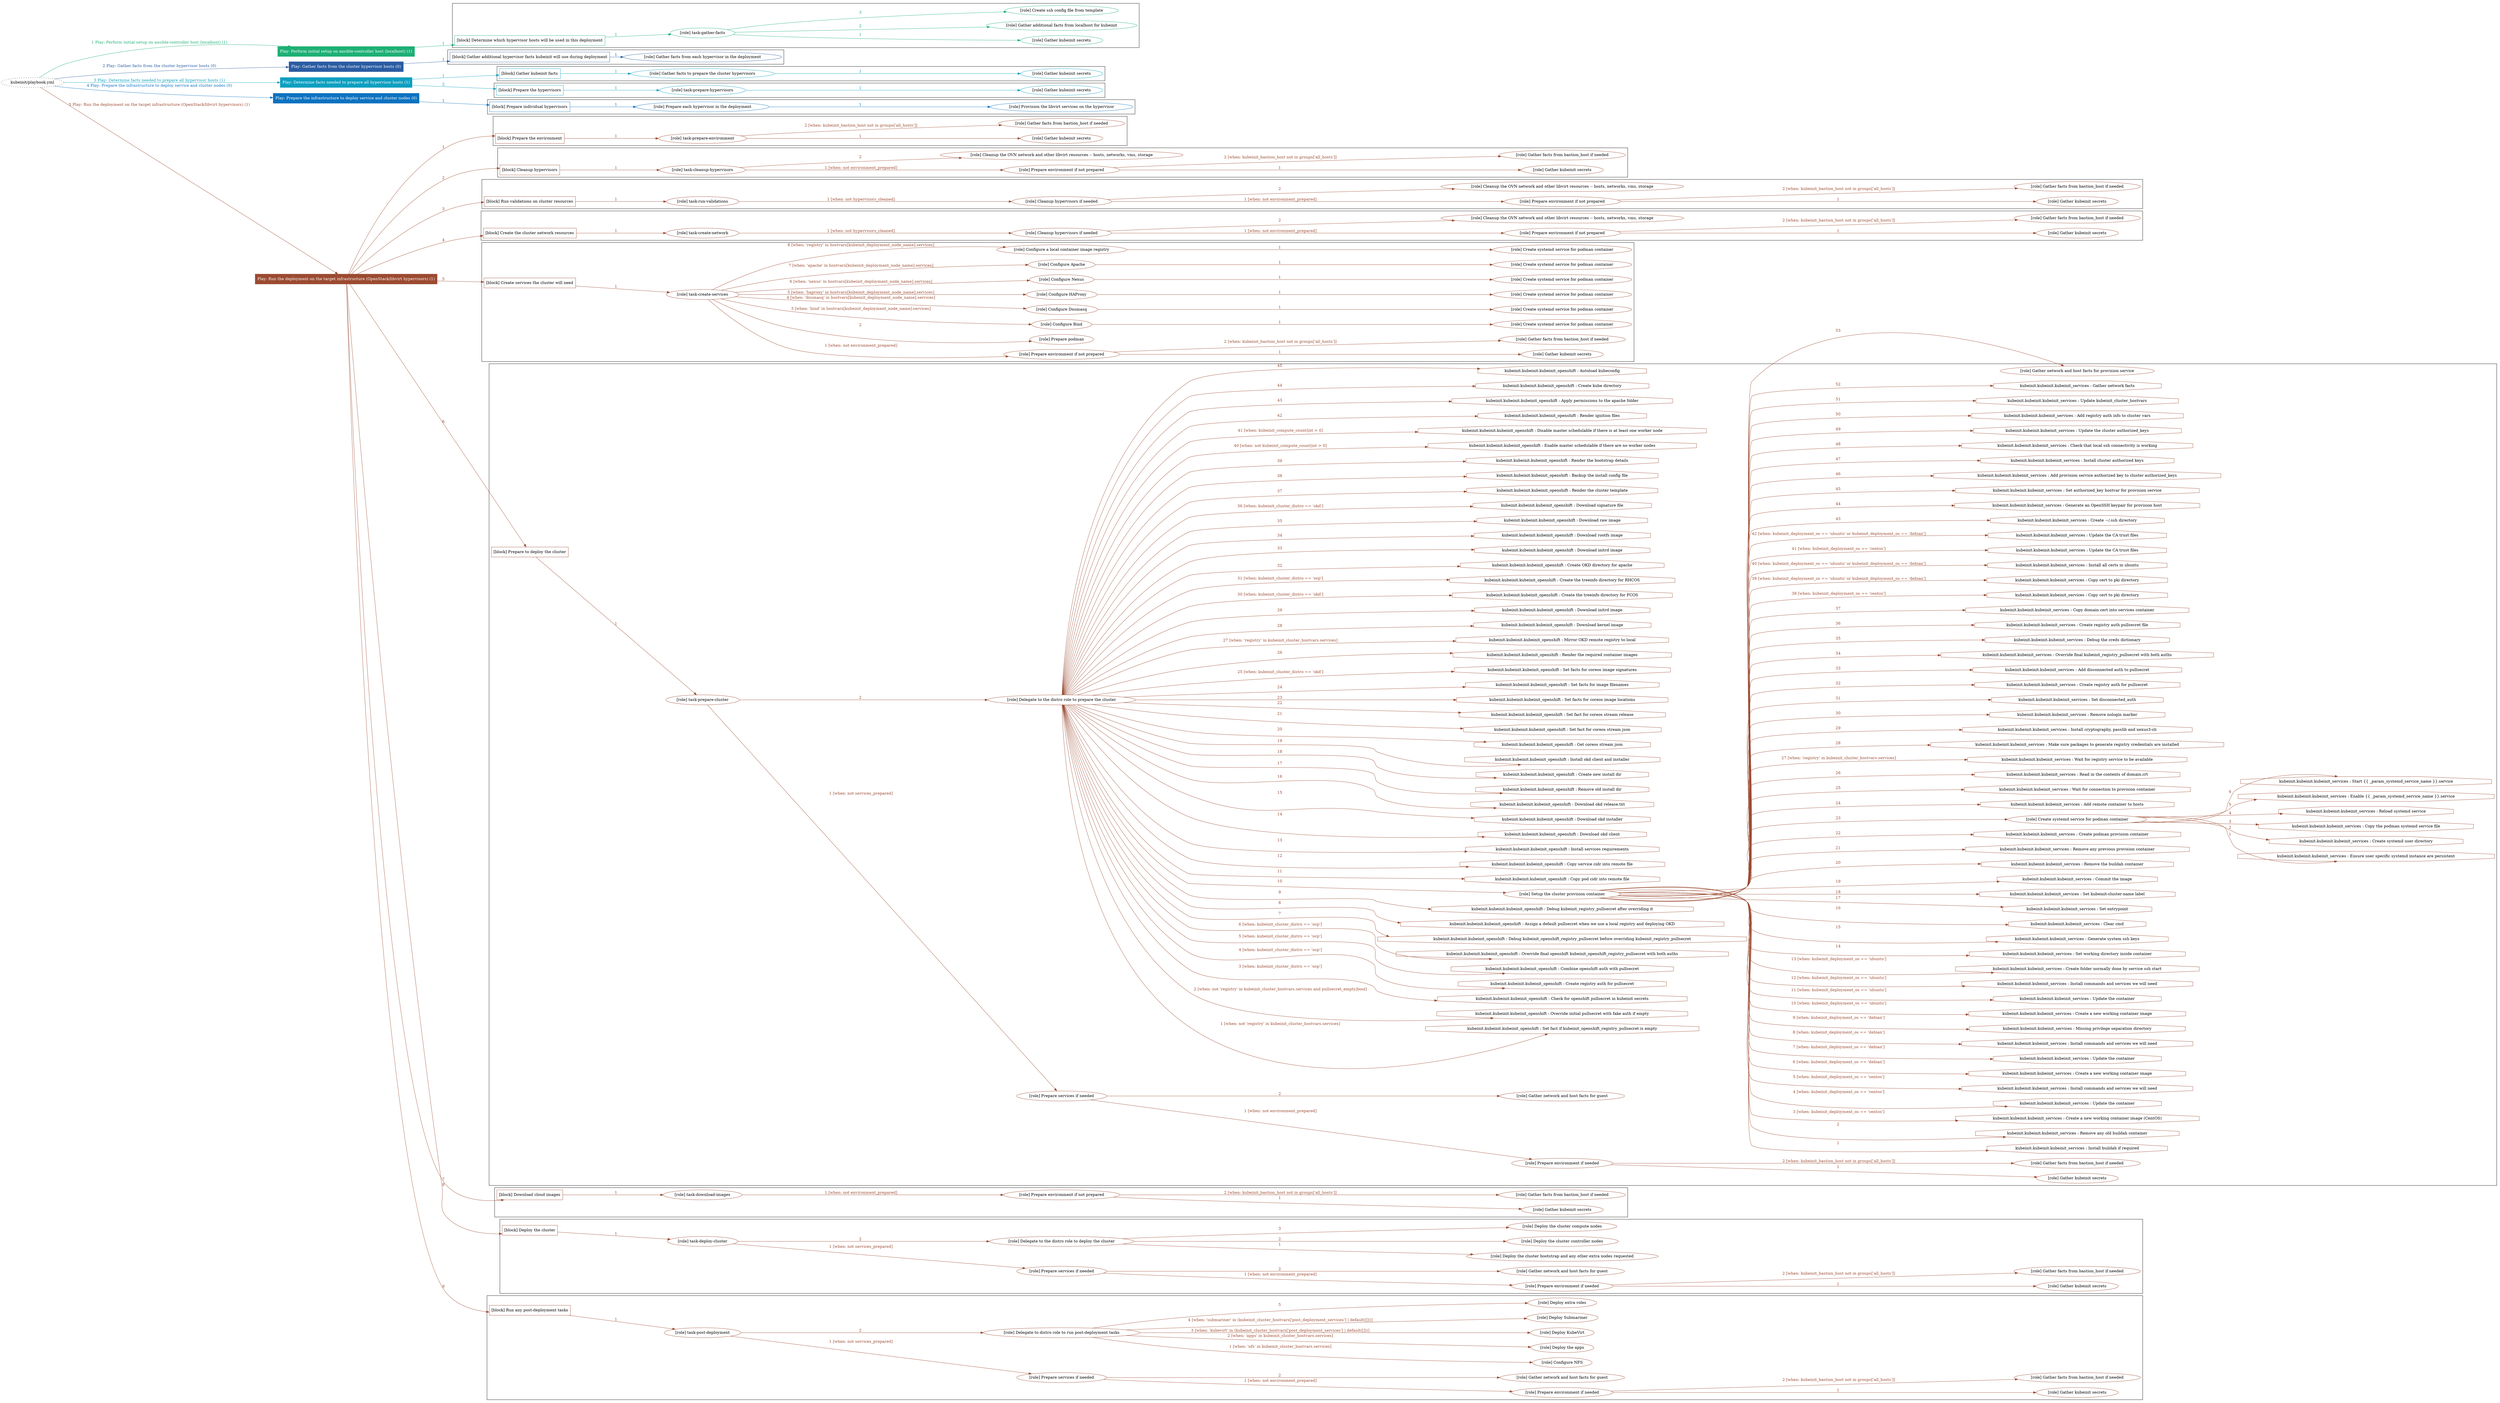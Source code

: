 digraph {
	graph [concentrate=true ordering=in rankdir=LR ratio=fill]
	edge [esep=5 sep=10]
	"kubeinit/playbook.yml" [URL="/home/runner/work/kubeinit/kubeinit/kubeinit/playbook.yml" id=playbook_67a0d90b style=dotted]
	"kubeinit/playbook.yml" -> play_de8f30d2 [label="1 Play: Perform initial setup on ansible-controller host (localhost) (1)" color="#1daf74" fontcolor="#1daf74" id=edge_play_de8f30d2 labeltooltip="1 Play: Perform initial setup on ansible-controller host (localhost) (1)" tooltip="1 Play: Perform initial setup on ansible-controller host (localhost) (1)"]
	subgraph "Play: Perform initial setup on ansible-controller host (localhost) (1)" {
		play_de8f30d2 [label="Play: Perform initial setup on ansible-controller host (localhost) (1)" URL="/home/runner/work/kubeinit/kubeinit/kubeinit/playbook.yml" color="#1daf74" fontcolor="#ffffff" id=play_de8f30d2 shape=box style=filled tooltip=localhost]
		play_de8f30d2 -> block_e121431f [label=1 color="#1daf74" fontcolor="#1daf74" id=edge_block_e121431f labeltooltip=1 tooltip=1]
		subgraph cluster_block_e121431f {
			block_e121431f [label="[block] Determine which hypervisor hosts will be used in this deployment" URL="/home/runner/work/kubeinit/kubeinit/kubeinit/playbook.yml" color="#1daf74" id=block_e121431f labeltooltip="Determine which hypervisor hosts will be used in this deployment" shape=box tooltip="Determine which hypervisor hosts will be used in this deployment"]
			block_e121431f -> role_e192c716 [label="1 " color="#1daf74" fontcolor="#1daf74" id=edge_role_e192c716 labeltooltip="1 " tooltip="1 "]
			subgraph "task-gather-facts" {
				role_e192c716 [label="[role] task-gather-facts" URL="/home/runner/work/kubeinit/kubeinit/kubeinit/playbook.yml" color="#1daf74" id=role_e192c716 tooltip="task-gather-facts"]
				role_e192c716 -> role_15756f17 [label="1 " color="#1daf74" fontcolor="#1daf74" id=edge_role_15756f17 labeltooltip="1 " tooltip="1 "]
				subgraph "Gather kubeinit secrets" {
					role_15756f17 [label="[role] Gather kubeinit secrets" URL="/home/runner/.ansible/collections/ansible_collections/kubeinit/kubeinit/roles/kubeinit_prepare/tasks/build_hypervisors_group.yml" color="#1daf74" id=role_15756f17 tooltip="Gather kubeinit secrets"]
				}
				role_e192c716 -> role_e878c4d3 [label="2 " color="#1daf74" fontcolor="#1daf74" id=edge_role_e878c4d3 labeltooltip="2 " tooltip="2 "]
				subgraph "Gather additional facts from localhost for kubeinit" {
					role_e878c4d3 [label="[role] Gather additional facts from localhost for kubeinit" URL="/home/runner/.ansible/collections/ansible_collections/kubeinit/kubeinit/roles/kubeinit_prepare/tasks/build_hypervisors_group.yml" color="#1daf74" id=role_e878c4d3 tooltip="Gather additional facts from localhost for kubeinit"]
				}
				role_e192c716 -> role_a5e787d6 [label="3 " color="#1daf74" fontcolor="#1daf74" id=edge_role_a5e787d6 labeltooltip="3 " tooltip="3 "]
				subgraph "Create ssh config file from template" {
					role_a5e787d6 [label="[role] Create ssh config file from template" URL="/home/runner/.ansible/collections/ansible_collections/kubeinit/kubeinit/roles/kubeinit_prepare/tasks/build_hypervisors_group.yml" color="#1daf74" id=role_a5e787d6 tooltip="Create ssh config file from template"]
				}
			}
		}
	}
	"kubeinit/playbook.yml" -> play_60398456 [label="2 Play: Gather facts from the cluster hypervisor hosts (0)" color="#2a5ca2" fontcolor="#2a5ca2" id=edge_play_60398456 labeltooltip="2 Play: Gather facts from the cluster hypervisor hosts (0)" tooltip="2 Play: Gather facts from the cluster hypervisor hosts (0)"]
	subgraph "Play: Gather facts from the cluster hypervisor hosts (0)" {
		play_60398456 [label="Play: Gather facts from the cluster hypervisor hosts (0)" URL="/home/runner/work/kubeinit/kubeinit/kubeinit/playbook.yml" color="#2a5ca2" fontcolor="#ffffff" id=play_60398456 shape=box style=filled tooltip="Play: Gather facts from the cluster hypervisor hosts (0)"]
		play_60398456 -> block_7e1aa3fb [label=1 color="#2a5ca2" fontcolor="#2a5ca2" id=edge_block_7e1aa3fb labeltooltip=1 tooltip=1]
		subgraph cluster_block_7e1aa3fb {
			block_7e1aa3fb [label="[block] Gather additional hypervisor facts kubeinit will use during deployment" URL="/home/runner/work/kubeinit/kubeinit/kubeinit/playbook.yml" color="#2a5ca2" id=block_7e1aa3fb labeltooltip="Gather additional hypervisor facts kubeinit will use during deployment" shape=box tooltip="Gather additional hypervisor facts kubeinit will use during deployment"]
			block_7e1aa3fb -> role_c7743496 [label="1 " color="#2a5ca2" fontcolor="#2a5ca2" id=edge_role_c7743496 labeltooltip="1 " tooltip="1 "]
			subgraph "Gather facts from each hypervisor in the deployment" {
				role_c7743496 [label="[role] Gather facts from each hypervisor in the deployment" URL="/home/runner/work/kubeinit/kubeinit/kubeinit/playbook.yml" color="#2a5ca2" id=role_c7743496 tooltip="Gather facts from each hypervisor in the deployment"]
			}
		}
	}
	"kubeinit/playbook.yml" -> play_daf3774f [label="3 Play: Determine facts needed to prepare all hypervisor hosts (1)" color="#0c9fc0" fontcolor="#0c9fc0" id=edge_play_daf3774f labeltooltip="3 Play: Determine facts needed to prepare all hypervisor hosts (1)" tooltip="3 Play: Determine facts needed to prepare all hypervisor hosts (1)"]
	subgraph "Play: Determine facts needed to prepare all hypervisor hosts (1)" {
		play_daf3774f [label="Play: Determine facts needed to prepare all hypervisor hosts (1)" URL="/home/runner/work/kubeinit/kubeinit/kubeinit/playbook.yml" color="#0c9fc0" fontcolor="#ffffff" id=play_daf3774f shape=box style=filled tooltip=localhost]
		play_daf3774f -> block_71565749 [label=1 color="#0c9fc0" fontcolor="#0c9fc0" id=edge_block_71565749 labeltooltip=1 tooltip=1]
		subgraph cluster_block_71565749 {
			block_71565749 [label="[block] Gather kubeinit facts" URL="/home/runner/work/kubeinit/kubeinit/kubeinit/playbook.yml" color="#0c9fc0" id=block_71565749 labeltooltip="Gather kubeinit facts" shape=box tooltip="Gather kubeinit facts"]
			block_71565749 -> role_39f351dd [label="1 " color="#0c9fc0" fontcolor="#0c9fc0" id=edge_role_39f351dd labeltooltip="1 " tooltip="1 "]
			subgraph "Gather facts to prepare the cluster hypervisors" {
				role_39f351dd [label="[role] Gather facts to prepare the cluster hypervisors" URL="/home/runner/work/kubeinit/kubeinit/kubeinit/playbook.yml" color="#0c9fc0" id=role_39f351dd tooltip="Gather facts to prepare the cluster hypervisors"]
				role_39f351dd -> role_dde5a1c9 [label="1 " color="#0c9fc0" fontcolor="#0c9fc0" id=edge_role_dde5a1c9 labeltooltip="1 " tooltip="1 "]
				subgraph "Gather kubeinit secrets" {
					role_dde5a1c9 [label="[role] Gather kubeinit secrets" URL="/home/runner/.ansible/collections/ansible_collections/kubeinit/kubeinit/roles/kubeinit_prepare/tasks/gather_kubeinit_facts.yml" color="#0c9fc0" id=role_dde5a1c9 tooltip="Gather kubeinit secrets"]
				}
			}
		}
		play_daf3774f -> block_21b80d5e [label=2 color="#0c9fc0" fontcolor="#0c9fc0" id=edge_block_21b80d5e labeltooltip=2 tooltip=2]
		subgraph cluster_block_21b80d5e {
			block_21b80d5e [label="[block] Prepare the hypervisors" URL="/home/runner/work/kubeinit/kubeinit/kubeinit/playbook.yml" color="#0c9fc0" id=block_21b80d5e labeltooltip="Prepare the hypervisors" shape=box tooltip="Prepare the hypervisors"]
			block_21b80d5e -> role_f587da72 [label="1 " color="#0c9fc0" fontcolor="#0c9fc0" id=edge_role_f587da72 labeltooltip="1 " tooltip="1 "]
			subgraph "task-prepare-hypervisors" {
				role_f587da72 [label="[role] task-prepare-hypervisors" URL="/home/runner/work/kubeinit/kubeinit/kubeinit/playbook.yml" color="#0c9fc0" id=role_f587da72 tooltip="task-prepare-hypervisors"]
				role_f587da72 -> role_659484ec [label="1 " color="#0c9fc0" fontcolor="#0c9fc0" id=edge_role_659484ec labeltooltip="1 " tooltip="1 "]
				subgraph "Gather kubeinit secrets" {
					role_659484ec [label="[role] Gather kubeinit secrets" URL="/home/runner/.ansible/collections/ansible_collections/kubeinit/kubeinit/roles/kubeinit_prepare/tasks/gather_kubeinit_facts.yml" color="#0c9fc0" id=role_659484ec tooltip="Gather kubeinit secrets"]
				}
			}
		}
	}
	"kubeinit/playbook.yml" -> play_549a65c4 [label="4 Play: Prepare the infrastructure to deploy service and cluster nodes (0)" color="#0c72c0" fontcolor="#0c72c0" id=edge_play_549a65c4 labeltooltip="4 Play: Prepare the infrastructure to deploy service and cluster nodes (0)" tooltip="4 Play: Prepare the infrastructure to deploy service and cluster nodes (0)"]
	subgraph "Play: Prepare the infrastructure to deploy service and cluster nodes (0)" {
		play_549a65c4 [label="Play: Prepare the infrastructure to deploy service and cluster nodes (0)" URL="/home/runner/work/kubeinit/kubeinit/kubeinit/playbook.yml" color="#0c72c0" fontcolor="#ffffff" id=play_549a65c4 shape=box style=filled tooltip="Play: Prepare the infrastructure to deploy service and cluster nodes (0)"]
		play_549a65c4 -> block_8f26af7d [label=1 color="#0c72c0" fontcolor="#0c72c0" id=edge_block_8f26af7d labeltooltip=1 tooltip=1]
		subgraph cluster_block_8f26af7d {
			block_8f26af7d [label="[block] Prepare individual hypervisors" URL="/home/runner/work/kubeinit/kubeinit/kubeinit/playbook.yml" color="#0c72c0" id=block_8f26af7d labeltooltip="Prepare individual hypervisors" shape=box tooltip="Prepare individual hypervisors"]
			block_8f26af7d -> role_d9e732c0 [label="1 " color="#0c72c0" fontcolor="#0c72c0" id=edge_role_d9e732c0 labeltooltip="1 " tooltip="1 "]
			subgraph "Prepare each hypervisor in the deployment" {
				role_d9e732c0 [label="[role] Prepare each hypervisor in the deployment" URL="/home/runner/work/kubeinit/kubeinit/kubeinit/playbook.yml" color="#0c72c0" id=role_d9e732c0 tooltip="Prepare each hypervisor in the deployment"]
				role_d9e732c0 -> role_918e9605 [label="1 " color="#0c72c0" fontcolor="#0c72c0" id=edge_role_918e9605 labeltooltip="1 " tooltip="1 "]
				subgraph "Provision the libvirt services on the hypervisor" {
					role_918e9605 [label="[role] Provision the libvirt services on the hypervisor" URL="/home/runner/.ansible/collections/ansible_collections/kubeinit/kubeinit/roles/kubeinit_prepare/tasks/prepare_hypervisor.yml" color="#0c72c0" id=role_918e9605 tooltip="Provision the libvirt services on the hypervisor"]
				}
			}
		}
	}
	"kubeinit/playbook.yml" -> play_16c1c888 [label="5 Play: Run the deployment on the target infrastructure (OpenStack/libvirt hypervisors) (1)" color="#9b4a31" fontcolor="#9b4a31" id=edge_play_16c1c888 labeltooltip="5 Play: Run the deployment on the target infrastructure (OpenStack/libvirt hypervisors) (1)" tooltip="5 Play: Run the deployment on the target infrastructure (OpenStack/libvirt hypervisors) (1)"]
	subgraph "Play: Run the deployment on the target infrastructure (OpenStack/libvirt hypervisors) (1)" {
		play_16c1c888 [label="Play: Run the deployment on the target infrastructure (OpenStack/libvirt hypervisors) (1)" URL="/home/runner/work/kubeinit/kubeinit/kubeinit/playbook.yml" color="#9b4a31" fontcolor="#ffffff" id=play_16c1c888 shape=box style=filled tooltip=localhost]
		play_16c1c888 -> block_0f7a2df7 [label=1 color="#9b4a31" fontcolor="#9b4a31" id=edge_block_0f7a2df7 labeltooltip=1 tooltip=1]
		subgraph cluster_block_0f7a2df7 {
			block_0f7a2df7 [label="[block] Prepare the environment" URL="/home/runner/work/kubeinit/kubeinit/kubeinit/playbook.yml" color="#9b4a31" id=block_0f7a2df7 labeltooltip="Prepare the environment" shape=box tooltip="Prepare the environment"]
			block_0f7a2df7 -> role_0cea4013 [label="1 " color="#9b4a31" fontcolor="#9b4a31" id=edge_role_0cea4013 labeltooltip="1 " tooltip="1 "]
			subgraph "task-prepare-environment" {
				role_0cea4013 [label="[role] task-prepare-environment" URL="/home/runner/work/kubeinit/kubeinit/kubeinit/playbook.yml" color="#9b4a31" id=role_0cea4013 tooltip="task-prepare-environment"]
				role_0cea4013 -> role_38cf58e5 [label="1 " color="#9b4a31" fontcolor="#9b4a31" id=edge_role_38cf58e5 labeltooltip="1 " tooltip="1 "]
				subgraph "Gather kubeinit secrets" {
					role_38cf58e5 [label="[role] Gather kubeinit secrets" URL="/home/runner/.ansible/collections/ansible_collections/kubeinit/kubeinit/roles/kubeinit_prepare/tasks/gather_kubeinit_facts.yml" color="#9b4a31" id=role_38cf58e5 tooltip="Gather kubeinit secrets"]
				}
				role_0cea4013 -> role_048f3ded [label="2 [when: kubeinit_bastion_host not in groups['all_hosts']]" color="#9b4a31" fontcolor="#9b4a31" id=edge_role_048f3ded labeltooltip="2 [when: kubeinit_bastion_host not in groups['all_hosts']]" tooltip="2 [when: kubeinit_bastion_host not in groups['all_hosts']]"]
				subgraph "Gather facts from bastion_host if needed" {
					role_048f3ded [label="[role] Gather facts from bastion_host if needed" URL="/home/runner/.ansible/collections/ansible_collections/kubeinit/kubeinit/roles/kubeinit_prepare/tasks/main.yml" color="#9b4a31" id=role_048f3ded tooltip="Gather facts from bastion_host if needed"]
				}
			}
		}
		play_16c1c888 -> block_5d789296 [label=2 color="#9b4a31" fontcolor="#9b4a31" id=edge_block_5d789296 labeltooltip=2 tooltip=2]
		subgraph cluster_block_5d789296 {
			block_5d789296 [label="[block] Cleanup hypervisors" URL="/home/runner/work/kubeinit/kubeinit/kubeinit/playbook.yml" color="#9b4a31" id=block_5d789296 labeltooltip="Cleanup hypervisors" shape=box tooltip="Cleanup hypervisors"]
			block_5d789296 -> role_7b530b6b [label="1 " color="#9b4a31" fontcolor="#9b4a31" id=edge_role_7b530b6b labeltooltip="1 " tooltip="1 "]
			subgraph "task-cleanup-hypervisors" {
				role_7b530b6b [label="[role] task-cleanup-hypervisors" URL="/home/runner/work/kubeinit/kubeinit/kubeinit/playbook.yml" color="#9b4a31" id=role_7b530b6b tooltip="task-cleanup-hypervisors"]
				role_7b530b6b -> role_f99b890c [label="1 [when: not environment_prepared]" color="#9b4a31" fontcolor="#9b4a31" id=edge_role_f99b890c labeltooltip="1 [when: not environment_prepared]" tooltip="1 [when: not environment_prepared]"]
				subgraph "Prepare environment if not prepared" {
					role_f99b890c [label="[role] Prepare environment if not prepared" URL="/home/runner/.ansible/collections/ansible_collections/kubeinit/kubeinit/roles/kubeinit_libvirt/tasks/cleanup_hypervisors.yml" color="#9b4a31" id=role_f99b890c tooltip="Prepare environment if not prepared"]
					role_f99b890c -> role_33911e55 [label="1 " color="#9b4a31" fontcolor="#9b4a31" id=edge_role_33911e55 labeltooltip="1 " tooltip="1 "]
					subgraph "Gather kubeinit secrets" {
						role_33911e55 [label="[role] Gather kubeinit secrets" URL="/home/runner/.ansible/collections/ansible_collections/kubeinit/kubeinit/roles/kubeinit_prepare/tasks/gather_kubeinit_facts.yml" color="#9b4a31" id=role_33911e55 tooltip="Gather kubeinit secrets"]
					}
					role_f99b890c -> role_cbcfb184 [label="2 [when: kubeinit_bastion_host not in groups['all_hosts']]" color="#9b4a31" fontcolor="#9b4a31" id=edge_role_cbcfb184 labeltooltip="2 [when: kubeinit_bastion_host not in groups['all_hosts']]" tooltip="2 [when: kubeinit_bastion_host not in groups['all_hosts']]"]
					subgraph "Gather facts from bastion_host if needed" {
						role_cbcfb184 [label="[role] Gather facts from bastion_host if needed" URL="/home/runner/.ansible/collections/ansible_collections/kubeinit/kubeinit/roles/kubeinit_prepare/tasks/main.yml" color="#9b4a31" id=role_cbcfb184 tooltip="Gather facts from bastion_host if needed"]
					}
				}
				role_7b530b6b -> role_f546a8ba [label="2 " color="#9b4a31" fontcolor="#9b4a31" id=edge_role_f546a8ba labeltooltip="2 " tooltip="2 "]
				subgraph "Cleanup the OVN network and other libvirt resources -- hosts, networks, vms, storage" {
					role_f546a8ba [label="[role] Cleanup the OVN network and other libvirt resources -- hosts, networks, vms, storage" URL="/home/runner/.ansible/collections/ansible_collections/kubeinit/kubeinit/roles/kubeinit_libvirt/tasks/cleanup_hypervisors.yml" color="#9b4a31" id=role_f546a8ba tooltip="Cleanup the OVN network and other libvirt resources -- hosts, networks, vms, storage"]
				}
			}
		}
		play_16c1c888 -> block_fcad4a08 [label=3 color="#9b4a31" fontcolor="#9b4a31" id=edge_block_fcad4a08 labeltooltip=3 tooltip=3]
		subgraph cluster_block_fcad4a08 {
			block_fcad4a08 [label="[block] Run validations on cluster resources" URL="/home/runner/work/kubeinit/kubeinit/kubeinit/playbook.yml" color="#9b4a31" id=block_fcad4a08 labeltooltip="Run validations on cluster resources" shape=box tooltip="Run validations on cluster resources"]
			block_fcad4a08 -> role_a50792d5 [label="1 " color="#9b4a31" fontcolor="#9b4a31" id=edge_role_a50792d5 labeltooltip="1 " tooltip="1 "]
			subgraph "task-run-validations" {
				role_a50792d5 [label="[role] task-run-validations" URL="/home/runner/work/kubeinit/kubeinit/kubeinit/playbook.yml" color="#9b4a31" id=role_a50792d5 tooltip="task-run-validations"]
				role_a50792d5 -> role_18aea1e9 [label="1 [when: not hypervisors_cleaned]" color="#9b4a31" fontcolor="#9b4a31" id=edge_role_18aea1e9 labeltooltip="1 [when: not hypervisors_cleaned]" tooltip="1 [when: not hypervisors_cleaned]"]
				subgraph "Cleanup hypervisors if needed" {
					role_18aea1e9 [label="[role] Cleanup hypervisors if needed" URL="/home/runner/.ansible/collections/ansible_collections/kubeinit/kubeinit/roles/kubeinit_validations/tasks/main.yml" color="#9b4a31" id=role_18aea1e9 tooltip="Cleanup hypervisors if needed"]
					role_18aea1e9 -> role_012c31e2 [label="1 [when: not environment_prepared]" color="#9b4a31" fontcolor="#9b4a31" id=edge_role_012c31e2 labeltooltip="1 [when: not environment_prepared]" tooltip="1 [when: not environment_prepared]"]
					subgraph "Prepare environment if not prepared" {
						role_012c31e2 [label="[role] Prepare environment if not prepared" URL="/home/runner/.ansible/collections/ansible_collections/kubeinit/kubeinit/roles/kubeinit_libvirt/tasks/cleanup_hypervisors.yml" color="#9b4a31" id=role_012c31e2 tooltip="Prepare environment if not prepared"]
						role_012c31e2 -> role_73a11d83 [label="1 " color="#9b4a31" fontcolor="#9b4a31" id=edge_role_73a11d83 labeltooltip="1 " tooltip="1 "]
						subgraph "Gather kubeinit secrets" {
							role_73a11d83 [label="[role] Gather kubeinit secrets" URL="/home/runner/.ansible/collections/ansible_collections/kubeinit/kubeinit/roles/kubeinit_prepare/tasks/gather_kubeinit_facts.yml" color="#9b4a31" id=role_73a11d83 tooltip="Gather kubeinit secrets"]
						}
						role_012c31e2 -> role_649462ed [label="2 [when: kubeinit_bastion_host not in groups['all_hosts']]" color="#9b4a31" fontcolor="#9b4a31" id=edge_role_649462ed labeltooltip="2 [when: kubeinit_bastion_host not in groups['all_hosts']]" tooltip="2 [when: kubeinit_bastion_host not in groups['all_hosts']]"]
						subgraph "Gather facts from bastion_host if needed" {
							role_649462ed [label="[role] Gather facts from bastion_host if needed" URL="/home/runner/.ansible/collections/ansible_collections/kubeinit/kubeinit/roles/kubeinit_prepare/tasks/main.yml" color="#9b4a31" id=role_649462ed tooltip="Gather facts from bastion_host if needed"]
						}
					}
					role_18aea1e9 -> role_363b2473 [label="2 " color="#9b4a31" fontcolor="#9b4a31" id=edge_role_363b2473 labeltooltip="2 " tooltip="2 "]
					subgraph "Cleanup the OVN network and other libvirt resources -- hosts, networks, vms, storage" {
						role_363b2473 [label="[role] Cleanup the OVN network and other libvirt resources -- hosts, networks, vms, storage" URL="/home/runner/.ansible/collections/ansible_collections/kubeinit/kubeinit/roles/kubeinit_libvirt/tasks/cleanup_hypervisors.yml" color="#9b4a31" id=role_363b2473 tooltip="Cleanup the OVN network and other libvirt resources -- hosts, networks, vms, storage"]
					}
				}
			}
		}
		play_16c1c888 -> block_9b254014 [label=4 color="#9b4a31" fontcolor="#9b4a31" id=edge_block_9b254014 labeltooltip=4 tooltip=4]
		subgraph cluster_block_9b254014 {
			block_9b254014 [label="[block] Create the cluster network resources" URL="/home/runner/work/kubeinit/kubeinit/kubeinit/playbook.yml" color="#9b4a31" id=block_9b254014 labeltooltip="Create the cluster network resources" shape=box tooltip="Create the cluster network resources"]
			block_9b254014 -> role_879999ed [label="1 " color="#9b4a31" fontcolor="#9b4a31" id=edge_role_879999ed labeltooltip="1 " tooltip="1 "]
			subgraph "task-create-network" {
				role_879999ed [label="[role] task-create-network" URL="/home/runner/work/kubeinit/kubeinit/kubeinit/playbook.yml" color="#9b4a31" id=role_879999ed tooltip="task-create-network"]
				role_879999ed -> role_43e9c749 [label="1 [when: not hypervisors_cleaned]" color="#9b4a31" fontcolor="#9b4a31" id=edge_role_43e9c749 labeltooltip="1 [when: not hypervisors_cleaned]" tooltip="1 [when: not hypervisors_cleaned]"]
				subgraph "Cleanup hypervisors if needed" {
					role_43e9c749 [label="[role] Cleanup hypervisors if needed" URL="/home/runner/.ansible/collections/ansible_collections/kubeinit/kubeinit/roles/kubeinit_libvirt/tasks/create_network.yml" color="#9b4a31" id=role_43e9c749 tooltip="Cleanup hypervisors if needed"]
					role_43e9c749 -> role_a0743659 [label="1 [when: not environment_prepared]" color="#9b4a31" fontcolor="#9b4a31" id=edge_role_a0743659 labeltooltip="1 [when: not environment_prepared]" tooltip="1 [when: not environment_prepared]"]
					subgraph "Prepare environment if not prepared" {
						role_a0743659 [label="[role] Prepare environment if not prepared" URL="/home/runner/.ansible/collections/ansible_collections/kubeinit/kubeinit/roles/kubeinit_libvirt/tasks/cleanup_hypervisors.yml" color="#9b4a31" id=role_a0743659 tooltip="Prepare environment if not prepared"]
						role_a0743659 -> role_73685bd4 [label="1 " color="#9b4a31" fontcolor="#9b4a31" id=edge_role_73685bd4 labeltooltip="1 " tooltip="1 "]
						subgraph "Gather kubeinit secrets" {
							role_73685bd4 [label="[role] Gather kubeinit secrets" URL="/home/runner/.ansible/collections/ansible_collections/kubeinit/kubeinit/roles/kubeinit_prepare/tasks/gather_kubeinit_facts.yml" color="#9b4a31" id=role_73685bd4 tooltip="Gather kubeinit secrets"]
						}
						role_a0743659 -> role_09a26b37 [label="2 [when: kubeinit_bastion_host not in groups['all_hosts']]" color="#9b4a31" fontcolor="#9b4a31" id=edge_role_09a26b37 labeltooltip="2 [when: kubeinit_bastion_host not in groups['all_hosts']]" tooltip="2 [when: kubeinit_bastion_host not in groups['all_hosts']]"]
						subgraph "Gather facts from bastion_host if needed" {
							role_09a26b37 [label="[role] Gather facts from bastion_host if needed" URL="/home/runner/.ansible/collections/ansible_collections/kubeinit/kubeinit/roles/kubeinit_prepare/tasks/main.yml" color="#9b4a31" id=role_09a26b37 tooltip="Gather facts from bastion_host if needed"]
						}
					}
					role_43e9c749 -> role_ca57cef5 [label="2 " color="#9b4a31" fontcolor="#9b4a31" id=edge_role_ca57cef5 labeltooltip="2 " tooltip="2 "]
					subgraph "Cleanup the OVN network and other libvirt resources -- hosts, networks, vms, storage" {
						role_ca57cef5 [label="[role] Cleanup the OVN network and other libvirt resources -- hosts, networks, vms, storage" URL="/home/runner/.ansible/collections/ansible_collections/kubeinit/kubeinit/roles/kubeinit_libvirt/tasks/cleanup_hypervisors.yml" color="#9b4a31" id=role_ca57cef5 tooltip="Cleanup the OVN network and other libvirt resources -- hosts, networks, vms, storage"]
					}
				}
			}
		}
		play_16c1c888 -> block_e6c857ed [label=5 color="#9b4a31" fontcolor="#9b4a31" id=edge_block_e6c857ed labeltooltip=5 tooltip=5]
		subgraph cluster_block_e6c857ed {
			block_e6c857ed [label="[block] Create services the cluster will need" URL="/home/runner/work/kubeinit/kubeinit/kubeinit/playbook.yml" color="#9b4a31" id=block_e6c857ed labeltooltip="Create services the cluster will need" shape=box tooltip="Create services the cluster will need"]
			block_e6c857ed -> role_1a40293d [label="1 " color="#9b4a31" fontcolor="#9b4a31" id=edge_role_1a40293d labeltooltip="1 " tooltip="1 "]
			subgraph "task-create-services" {
				role_1a40293d [label="[role] task-create-services" URL="/home/runner/work/kubeinit/kubeinit/kubeinit/playbook.yml" color="#9b4a31" id=role_1a40293d tooltip="task-create-services"]
				role_1a40293d -> role_4080b9f3 [label="1 [when: not environment_prepared]" color="#9b4a31" fontcolor="#9b4a31" id=edge_role_4080b9f3 labeltooltip="1 [when: not environment_prepared]" tooltip="1 [when: not environment_prepared]"]
				subgraph "Prepare environment if not prepared" {
					role_4080b9f3 [label="[role] Prepare environment if not prepared" URL="/home/runner/.ansible/collections/ansible_collections/kubeinit/kubeinit/roles/kubeinit_services/tasks/main.yml" color="#9b4a31" id=role_4080b9f3 tooltip="Prepare environment if not prepared"]
					role_4080b9f3 -> role_815a9122 [label="1 " color="#9b4a31" fontcolor="#9b4a31" id=edge_role_815a9122 labeltooltip="1 " tooltip="1 "]
					subgraph "Gather kubeinit secrets" {
						role_815a9122 [label="[role] Gather kubeinit secrets" URL="/home/runner/.ansible/collections/ansible_collections/kubeinit/kubeinit/roles/kubeinit_prepare/tasks/gather_kubeinit_facts.yml" color="#9b4a31" id=role_815a9122 tooltip="Gather kubeinit secrets"]
					}
					role_4080b9f3 -> role_6112c5db [label="2 [when: kubeinit_bastion_host not in groups['all_hosts']]" color="#9b4a31" fontcolor="#9b4a31" id=edge_role_6112c5db labeltooltip="2 [when: kubeinit_bastion_host not in groups['all_hosts']]" tooltip="2 [when: kubeinit_bastion_host not in groups['all_hosts']]"]
					subgraph "Gather facts from bastion_host if needed" {
						role_6112c5db [label="[role] Gather facts from bastion_host if needed" URL="/home/runner/.ansible/collections/ansible_collections/kubeinit/kubeinit/roles/kubeinit_prepare/tasks/main.yml" color="#9b4a31" id=role_6112c5db tooltip="Gather facts from bastion_host if needed"]
					}
				}
				role_1a40293d -> role_9dd937ac [label="2 " color="#9b4a31" fontcolor="#9b4a31" id=edge_role_9dd937ac labeltooltip="2 " tooltip="2 "]
				subgraph "Prepare podman" {
					role_9dd937ac [label="[role] Prepare podman" URL="/home/runner/.ansible/collections/ansible_collections/kubeinit/kubeinit/roles/kubeinit_services/tasks/00_create_service_pod.yml" color="#9b4a31" id=role_9dd937ac tooltip="Prepare podman"]
				}
				role_1a40293d -> role_a5e7309c [label="3 [when: 'bind' in hostvars[kubeinit_deployment_node_name].services]" color="#9b4a31" fontcolor="#9b4a31" id=edge_role_a5e7309c labeltooltip="3 [when: 'bind' in hostvars[kubeinit_deployment_node_name].services]" tooltip="3 [when: 'bind' in hostvars[kubeinit_deployment_node_name].services]"]
				subgraph "Configure Bind" {
					role_a5e7309c [label="[role] Configure Bind" URL="/home/runner/.ansible/collections/ansible_collections/kubeinit/kubeinit/roles/kubeinit_services/tasks/start_services_containers.yml" color="#9b4a31" id=role_a5e7309c tooltip="Configure Bind"]
					role_a5e7309c -> role_6cc54bd6 [label="1 " color="#9b4a31" fontcolor="#9b4a31" id=edge_role_6cc54bd6 labeltooltip="1 " tooltip="1 "]
					subgraph "Create systemd service for podman container" {
						role_6cc54bd6 [label="[role] Create systemd service for podman container" URL="/home/runner/.ansible/collections/ansible_collections/kubeinit/kubeinit/roles/kubeinit_bind/tasks/main.yml" color="#9b4a31" id=role_6cc54bd6 tooltip="Create systemd service for podman container"]
					}
				}
				role_1a40293d -> role_381ccec9 [label="4 [when: 'dnsmasq' in hostvars[kubeinit_deployment_node_name].services]" color="#9b4a31" fontcolor="#9b4a31" id=edge_role_381ccec9 labeltooltip="4 [when: 'dnsmasq' in hostvars[kubeinit_deployment_node_name].services]" tooltip="4 [when: 'dnsmasq' in hostvars[kubeinit_deployment_node_name].services]"]
				subgraph "Configure Dnsmasq" {
					role_381ccec9 [label="[role] Configure Dnsmasq" URL="/home/runner/.ansible/collections/ansible_collections/kubeinit/kubeinit/roles/kubeinit_services/tasks/start_services_containers.yml" color="#9b4a31" id=role_381ccec9 tooltip="Configure Dnsmasq"]
					role_381ccec9 -> role_0183f70c [label="1 " color="#9b4a31" fontcolor="#9b4a31" id=edge_role_0183f70c labeltooltip="1 " tooltip="1 "]
					subgraph "Create systemd service for podman container" {
						role_0183f70c [label="[role] Create systemd service for podman container" URL="/home/runner/.ansible/collections/ansible_collections/kubeinit/kubeinit/roles/kubeinit_dnsmasq/tasks/main.yml" color="#9b4a31" id=role_0183f70c tooltip="Create systemd service for podman container"]
					}
				}
				role_1a40293d -> role_f2b4903f [label="5 [when: 'haproxy' in hostvars[kubeinit_deployment_node_name].services]" color="#9b4a31" fontcolor="#9b4a31" id=edge_role_f2b4903f labeltooltip="5 [when: 'haproxy' in hostvars[kubeinit_deployment_node_name].services]" tooltip="5 [when: 'haproxy' in hostvars[kubeinit_deployment_node_name].services]"]
				subgraph "Configure HAProxy" {
					role_f2b4903f [label="[role] Configure HAProxy" URL="/home/runner/.ansible/collections/ansible_collections/kubeinit/kubeinit/roles/kubeinit_services/tasks/start_services_containers.yml" color="#9b4a31" id=role_f2b4903f tooltip="Configure HAProxy"]
					role_f2b4903f -> role_287b83ca [label="1 " color="#9b4a31" fontcolor="#9b4a31" id=edge_role_287b83ca labeltooltip="1 " tooltip="1 "]
					subgraph "Create systemd service for podman container" {
						role_287b83ca [label="[role] Create systemd service for podman container" URL="/home/runner/.ansible/collections/ansible_collections/kubeinit/kubeinit/roles/kubeinit_haproxy/tasks/main.yml" color="#9b4a31" id=role_287b83ca tooltip="Create systemd service for podman container"]
					}
				}
				role_1a40293d -> role_17022e2f [label="6 [when: 'nexus' in hostvars[kubeinit_deployment_node_name].services]" color="#9b4a31" fontcolor="#9b4a31" id=edge_role_17022e2f labeltooltip="6 [when: 'nexus' in hostvars[kubeinit_deployment_node_name].services]" tooltip="6 [when: 'nexus' in hostvars[kubeinit_deployment_node_name].services]"]
				subgraph "Configure Nexus" {
					role_17022e2f [label="[role] Configure Nexus" URL="/home/runner/.ansible/collections/ansible_collections/kubeinit/kubeinit/roles/kubeinit_services/tasks/start_services_containers.yml" color="#9b4a31" id=role_17022e2f tooltip="Configure Nexus"]
					role_17022e2f -> role_202ee99e [label="1 " color="#9b4a31" fontcolor="#9b4a31" id=edge_role_202ee99e labeltooltip="1 " tooltip="1 "]
					subgraph "Create systemd service for podman container" {
						role_202ee99e [label="[role] Create systemd service for podman container" URL="/home/runner/.ansible/collections/ansible_collections/kubeinit/kubeinit/roles/kubeinit_nexus/tasks/main.yml" color="#9b4a31" id=role_202ee99e tooltip="Create systemd service for podman container"]
					}
				}
				role_1a40293d -> role_ec1c29d6 [label="7 [when: 'apache' in hostvars[kubeinit_deployment_node_name].services]" color="#9b4a31" fontcolor="#9b4a31" id=edge_role_ec1c29d6 labeltooltip="7 [when: 'apache' in hostvars[kubeinit_deployment_node_name].services]" tooltip="7 [when: 'apache' in hostvars[kubeinit_deployment_node_name].services]"]
				subgraph "Configure Apache" {
					role_ec1c29d6 [label="[role] Configure Apache" URL="/home/runner/.ansible/collections/ansible_collections/kubeinit/kubeinit/roles/kubeinit_services/tasks/start_services_containers.yml" color="#9b4a31" id=role_ec1c29d6 tooltip="Configure Apache"]
					role_ec1c29d6 -> role_d73d37dd [label="1 " color="#9b4a31" fontcolor="#9b4a31" id=edge_role_d73d37dd labeltooltip="1 " tooltip="1 "]
					subgraph "Create systemd service for podman container" {
						role_d73d37dd [label="[role] Create systemd service for podman container" URL="/home/runner/.ansible/collections/ansible_collections/kubeinit/kubeinit/roles/kubeinit_apache/tasks/main.yml" color="#9b4a31" id=role_d73d37dd tooltip="Create systemd service for podman container"]
					}
				}
				role_1a40293d -> role_5d820fc5 [label="8 [when: 'registry' in hostvars[kubeinit_deployment_node_name].services]" color="#9b4a31" fontcolor="#9b4a31" id=edge_role_5d820fc5 labeltooltip="8 [when: 'registry' in hostvars[kubeinit_deployment_node_name].services]" tooltip="8 [when: 'registry' in hostvars[kubeinit_deployment_node_name].services]"]
				subgraph "Configure a local container image registry" {
					role_5d820fc5 [label="[role] Configure a local container image registry" URL="/home/runner/.ansible/collections/ansible_collections/kubeinit/kubeinit/roles/kubeinit_services/tasks/start_services_containers.yml" color="#9b4a31" id=role_5d820fc5 tooltip="Configure a local container image registry"]
					role_5d820fc5 -> role_5af7c966 [label="1 " color="#9b4a31" fontcolor="#9b4a31" id=edge_role_5af7c966 labeltooltip="1 " tooltip="1 "]
					subgraph "Create systemd service for podman container" {
						role_5af7c966 [label="[role] Create systemd service for podman container" URL="/home/runner/.ansible/collections/ansible_collections/kubeinit/kubeinit/roles/kubeinit_registry/tasks/main.yml" color="#9b4a31" id=role_5af7c966 tooltip="Create systemd service for podman container"]
					}
				}
			}
		}
		play_16c1c888 -> block_99228f9e [label=6 color="#9b4a31" fontcolor="#9b4a31" id=edge_block_99228f9e labeltooltip=6 tooltip=6]
		subgraph cluster_block_99228f9e {
			block_99228f9e [label="[block] Prepare to deploy the cluster" URL="/home/runner/work/kubeinit/kubeinit/kubeinit/playbook.yml" color="#9b4a31" id=block_99228f9e labeltooltip="Prepare to deploy the cluster" shape=box tooltip="Prepare to deploy the cluster"]
			block_99228f9e -> role_ec316780 [label="1 " color="#9b4a31" fontcolor="#9b4a31" id=edge_role_ec316780 labeltooltip="1 " tooltip="1 "]
			subgraph "task-prepare-cluster" {
				role_ec316780 [label="[role] task-prepare-cluster" URL="/home/runner/work/kubeinit/kubeinit/kubeinit/playbook.yml" color="#9b4a31" id=role_ec316780 tooltip="task-prepare-cluster"]
				role_ec316780 -> role_9141392e [label="1 [when: not services_prepared]" color="#9b4a31" fontcolor="#9b4a31" id=edge_role_9141392e labeltooltip="1 [when: not services_prepared]" tooltip="1 [when: not services_prepared]"]
				subgraph "Prepare services if needed" {
					role_9141392e [label="[role] Prepare services if needed" URL="/home/runner/.ansible/collections/ansible_collections/kubeinit/kubeinit/roles/kubeinit_prepare/tasks/prepare_cluster.yml" color="#9b4a31" id=role_9141392e tooltip="Prepare services if needed"]
					role_9141392e -> role_998b69d4 [label="1 [when: not environment_prepared]" color="#9b4a31" fontcolor="#9b4a31" id=edge_role_998b69d4 labeltooltip="1 [when: not environment_prepared]" tooltip="1 [when: not environment_prepared]"]
					subgraph "Prepare environment if needed" {
						role_998b69d4 [label="[role] Prepare environment if needed" URL="/home/runner/.ansible/collections/ansible_collections/kubeinit/kubeinit/roles/kubeinit_services/tasks/prepare_services.yml" color="#9b4a31" id=role_998b69d4 tooltip="Prepare environment if needed"]
						role_998b69d4 -> role_fc289e22 [label="1 " color="#9b4a31" fontcolor="#9b4a31" id=edge_role_fc289e22 labeltooltip="1 " tooltip="1 "]
						subgraph "Gather kubeinit secrets" {
							role_fc289e22 [label="[role] Gather kubeinit secrets" URL="/home/runner/.ansible/collections/ansible_collections/kubeinit/kubeinit/roles/kubeinit_prepare/tasks/gather_kubeinit_facts.yml" color="#9b4a31" id=role_fc289e22 tooltip="Gather kubeinit secrets"]
						}
						role_998b69d4 -> role_0f2df341 [label="2 [when: kubeinit_bastion_host not in groups['all_hosts']]" color="#9b4a31" fontcolor="#9b4a31" id=edge_role_0f2df341 labeltooltip="2 [when: kubeinit_bastion_host not in groups['all_hosts']]" tooltip="2 [when: kubeinit_bastion_host not in groups['all_hosts']]"]
						subgraph "Gather facts from bastion_host if needed" {
							role_0f2df341 [label="[role] Gather facts from bastion_host if needed" URL="/home/runner/.ansible/collections/ansible_collections/kubeinit/kubeinit/roles/kubeinit_prepare/tasks/main.yml" color="#9b4a31" id=role_0f2df341 tooltip="Gather facts from bastion_host if needed"]
						}
					}
					role_9141392e -> role_33265209 [label="2 " color="#9b4a31" fontcolor="#9b4a31" id=edge_role_33265209 labeltooltip="2 " tooltip="2 "]
					subgraph "Gather network and host facts for guest" {
						role_33265209 [label="[role] Gather network and host facts for guest" URL="/home/runner/.ansible/collections/ansible_collections/kubeinit/kubeinit/roles/kubeinit_services/tasks/prepare_services.yml" color="#9b4a31" id=role_33265209 tooltip="Gather network and host facts for guest"]
					}
				}
				role_ec316780 -> role_43599940 [label="2 " color="#9b4a31" fontcolor="#9b4a31" id=edge_role_43599940 labeltooltip="2 " tooltip="2 "]
				subgraph "Delegate to the distro role to prepare the cluster" {
					role_43599940 [label="[role] Delegate to the distro role to prepare the cluster" URL="/home/runner/.ansible/collections/ansible_collections/kubeinit/kubeinit/roles/kubeinit_prepare/tasks/prepare_cluster.yml" color="#9b4a31" id=role_43599940 tooltip="Delegate to the distro role to prepare the cluster"]
					task_81d4998b [label="kubeinit.kubeinit.kubeinit_openshift : Set fact if kubeinit_openshift_registry_pullsecret is empty" URL="/home/runner/.ansible/collections/ansible_collections/kubeinit/kubeinit/roles/kubeinit_openshift/tasks/prepare_cluster.yml" color="#9b4a31" id=task_81d4998b shape=octagon tooltip="kubeinit.kubeinit.kubeinit_openshift : Set fact if kubeinit_openshift_registry_pullsecret is empty"]
					role_43599940 -> task_81d4998b [label="1 [when: not 'registry' in kubeinit_cluster_hostvars.services]" color="#9b4a31" fontcolor="#9b4a31" id=edge_task_81d4998b labeltooltip="1 [when: not 'registry' in kubeinit_cluster_hostvars.services]" tooltip="1 [when: not 'registry' in kubeinit_cluster_hostvars.services]"]
					task_6c445846 [label="kubeinit.kubeinit.kubeinit_openshift : Override initial pullsecret with fake auth if empty" URL="/home/runner/.ansible/collections/ansible_collections/kubeinit/kubeinit/roles/kubeinit_openshift/tasks/prepare_cluster.yml" color="#9b4a31" id=task_6c445846 shape=octagon tooltip="kubeinit.kubeinit.kubeinit_openshift : Override initial pullsecret with fake auth if empty"]
					role_43599940 -> task_6c445846 [label="2 [when: not 'registry' in kubeinit_cluster_hostvars.services and pullsecret_empty|bool]" color="#9b4a31" fontcolor="#9b4a31" id=edge_task_6c445846 labeltooltip="2 [when: not 'registry' in kubeinit_cluster_hostvars.services and pullsecret_empty|bool]" tooltip="2 [when: not 'registry' in kubeinit_cluster_hostvars.services and pullsecret_empty|bool]"]
					task_92b7572d [label="kubeinit.kubeinit.kubeinit_openshift : Check for openshift pullsecret in kubeinit secrets" URL="/home/runner/.ansible/collections/ansible_collections/kubeinit/kubeinit/roles/kubeinit_openshift/tasks/prepare_cluster.yml" color="#9b4a31" id=task_92b7572d shape=octagon tooltip="kubeinit.kubeinit.kubeinit_openshift : Check for openshift pullsecret in kubeinit secrets"]
					role_43599940 -> task_92b7572d [label="3 [when: kubeinit_cluster_distro == 'ocp']" color="#9b4a31" fontcolor="#9b4a31" id=edge_task_92b7572d labeltooltip="3 [when: kubeinit_cluster_distro == 'ocp']" tooltip="3 [when: kubeinit_cluster_distro == 'ocp']"]
					task_80b0e856 [label="kubeinit.kubeinit.kubeinit_openshift : Create registry auth for pullsecret" URL="/home/runner/.ansible/collections/ansible_collections/kubeinit/kubeinit/roles/kubeinit_openshift/tasks/prepare_cluster.yml" color="#9b4a31" id=task_80b0e856 shape=octagon tooltip="kubeinit.kubeinit.kubeinit_openshift : Create registry auth for pullsecret"]
					role_43599940 -> task_80b0e856 [label="4 [when: kubeinit_cluster_distro == 'ocp']" color="#9b4a31" fontcolor="#9b4a31" id=edge_task_80b0e856 labeltooltip="4 [when: kubeinit_cluster_distro == 'ocp']" tooltip="4 [when: kubeinit_cluster_distro == 'ocp']"]
					task_f999c9fe [label="kubeinit.kubeinit.kubeinit_openshift : Combine openshift auth with pullsecret" URL="/home/runner/.ansible/collections/ansible_collections/kubeinit/kubeinit/roles/kubeinit_openshift/tasks/prepare_cluster.yml" color="#9b4a31" id=task_f999c9fe shape=octagon tooltip="kubeinit.kubeinit.kubeinit_openshift : Combine openshift auth with pullsecret"]
					role_43599940 -> task_f999c9fe [label="5 [when: kubeinit_cluster_distro == 'ocp']" color="#9b4a31" fontcolor="#9b4a31" id=edge_task_f999c9fe labeltooltip="5 [when: kubeinit_cluster_distro == 'ocp']" tooltip="5 [when: kubeinit_cluster_distro == 'ocp']"]
					task_6d34a377 [label="kubeinit.kubeinit.kubeinit_openshift : Override final openshift kubeinit_openshift_registry_pullsecret with both auths" URL="/home/runner/.ansible/collections/ansible_collections/kubeinit/kubeinit/roles/kubeinit_openshift/tasks/prepare_cluster.yml" color="#9b4a31" id=task_6d34a377 shape=octagon tooltip="kubeinit.kubeinit.kubeinit_openshift : Override final openshift kubeinit_openshift_registry_pullsecret with both auths"]
					role_43599940 -> task_6d34a377 [label="6 [when: kubeinit_cluster_distro == 'ocp']" color="#9b4a31" fontcolor="#9b4a31" id=edge_task_6d34a377 labeltooltip="6 [when: kubeinit_cluster_distro == 'ocp']" tooltip="6 [when: kubeinit_cluster_distro == 'ocp']"]
					task_0a3ffb7f [label="kubeinit.kubeinit.kubeinit_openshift : Debug kubeinit_openshift_registry_pullsecret before overriding kubeinit_registry_pullsecret" URL="/home/runner/.ansible/collections/ansible_collections/kubeinit/kubeinit/roles/kubeinit_openshift/tasks/prepare_cluster.yml" color="#9b4a31" id=task_0a3ffb7f shape=octagon tooltip="kubeinit.kubeinit.kubeinit_openshift : Debug kubeinit_openshift_registry_pullsecret before overriding kubeinit_registry_pullsecret"]
					role_43599940 -> task_0a3ffb7f [label="7 " color="#9b4a31" fontcolor="#9b4a31" id=edge_task_0a3ffb7f labeltooltip="7 " tooltip="7 "]
					task_61e9ba3f [label="kubeinit.kubeinit.kubeinit_openshift : Assign a default pullsecret when we use a local registry and deploying OKD" URL="/home/runner/.ansible/collections/ansible_collections/kubeinit/kubeinit/roles/kubeinit_openshift/tasks/prepare_cluster.yml" color="#9b4a31" id=task_61e9ba3f shape=octagon tooltip="kubeinit.kubeinit.kubeinit_openshift : Assign a default pullsecret when we use a local registry and deploying OKD"]
					role_43599940 -> task_61e9ba3f [label="8 " color="#9b4a31" fontcolor="#9b4a31" id=edge_task_61e9ba3f labeltooltip="8 " tooltip="8 "]
					task_f5178970 [label="kubeinit.kubeinit.kubeinit_openshift : Debug kubeinit_registry_pullsecret after overriding it" URL="/home/runner/.ansible/collections/ansible_collections/kubeinit/kubeinit/roles/kubeinit_openshift/tasks/prepare_cluster.yml" color="#9b4a31" id=task_f5178970 shape=octagon tooltip="kubeinit.kubeinit.kubeinit_openshift : Debug kubeinit_registry_pullsecret after overriding it"]
					role_43599940 -> task_f5178970 [label="9 " color="#9b4a31" fontcolor="#9b4a31" id=edge_task_f5178970 labeltooltip="9 " tooltip="9 "]
					role_43599940 -> role_36e946ef [label="10 " color="#9b4a31" fontcolor="#9b4a31" id=edge_role_36e946ef labeltooltip="10 " tooltip="10 "]
					subgraph "Setup the cluster provision container" {
						role_36e946ef [label="[role] Setup the cluster provision container" URL="/home/runner/.ansible/collections/ansible_collections/kubeinit/kubeinit/roles/kubeinit_openshift/tasks/prepare_cluster.yml" color="#9b4a31" id=role_36e946ef tooltip="Setup the cluster provision container"]
						task_fae30108 [label="kubeinit.kubeinit.kubeinit_services : Install buildah if required" URL="/home/runner/.ansible/collections/ansible_collections/kubeinit/kubeinit/roles/kubeinit_services/tasks/create_provision_container.yml" color="#9b4a31" id=task_fae30108 shape=octagon tooltip="kubeinit.kubeinit.kubeinit_services : Install buildah if required"]
						role_36e946ef -> task_fae30108 [label="1 " color="#9b4a31" fontcolor="#9b4a31" id=edge_task_fae30108 labeltooltip="1 " tooltip="1 "]
						task_dc31fda4 [label="kubeinit.kubeinit.kubeinit_services : Remove any old buildah container" URL="/home/runner/.ansible/collections/ansible_collections/kubeinit/kubeinit/roles/kubeinit_services/tasks/create_provision_container.yml" color="#9b4a31" id=task_dc31fda4 shape=octagon tooltip="kubeinit.kubeinit.kubeinit_services : Remove any old buildah container"]
						role_36e946ef -> task_dc31fda4 [label="2 " color="#9b4a31" fontcolor="#9b4a31" id=edge_task_dc31fda4 labeltooltip="2 " tooltip="2 "]
						task_32c12d32 [label="kubeinit.kubeinit.kubeinit_services : Create a new working container image (CentOS)" URL="/home/runner/.ansible/collections/ansible_collections/kubeinit/kubeinit/roles/kubeinit_services/tasks/create_provision_container.yml" color="#9b4a31" id=task_32c12d32 shape=octagon tooltip="kubeinit.kubeinit.kubeinit_services : Create a new working container image (CentOS)"]
						role_36e946ef -> task_32c12d32 [label="3 [when: kubeinit_deployment_os == 'centos']" color="#9b4a31" fontcolor="#9b4a31" id=edge_task_32c12d32 labeltooltip="3 [when: kubeinit_deployment_os == 'centos']" tooltip="3 [when: kubeinit_deployment_os == 'centos']"]
						task_99894ce0 [label="kubeinit.kubeinit.kubeinit_services : Update the container" URL="/home/runner/.ansible/collections/ansible_collections/kubeinit/kubeinit/roles/kubeinit_services/tasks/create_provision_container.yml" color="#9b4a31" id=task_99894ce0 shape=octagon tooltip="kubeinit.kubeinit.kubeinit_services : Update the container"]
						role_36e946ef -> task_99894ce0 [label="4 [when: kubeinit_deployment_os == 'centos']" color="#9b4a31" fontcolor="#9b4a31" id=edge_task_99894ce0 labeltooltip="4 [when: kubeinit_deployment_os == 'centos']" tooltip="4 [when: kubeinit_deployment_os == 'centos']"]
						task_f94e2585 [label="kubeinit.kubeinit.kubeinit_services : Install commands and services we will need" URL="/home/runner/.ansible/collections/ansible_collections/kubeinit/kubeinit/roles/kubeinit_services/tasks/create_provision_container.yml" color="#9b4a31" id=task_f94e2585 shape=octagon tooltip="kubeinit.kubeinit.kubeinit_services : Install commands and services we will need"]
						role_36e946ef -> task_f94e2585 [label="5 [when: kubeinit_deployment_os == 'centos']" color="#9b4a31" fontcolor="#9b4a31" id=edge_task_f94e2585 labeltooltip="5 [when: kubeinit_deployment_os == 'centos']" tooltip="5 [when: kubeinit_deployment_os == 'centos']"]
						task_7987a8a2 [label="kubeinit.kubeinit.kubeinit_services : Create a new working container image" URL="/home/runner/.ansible/collections/ansible_collections/kubeinit/kubeinit/roles/kubeinit_services/tasks/create_provision_container.yml" color="#9b4a31" id=task_7987a8a2 shape=octagon tooltip="kubeinit.kubeinit.kubeinit_services : Create a new working container image"]
						role_36e946ef -> task_7987a8a2 [label="6 [when: kubeinit_deployment_os == 'debian']" color="#9b4a31" fontcolor="#9b4a31" id=edge_task_7987a8a2 labeltooltip="6 [when: kubeinit_deployment_os == 'debian']" tooltip="6 [when: kubeinit_deployment_os == 'debian']"]
						task_ada8a01d [label="kubeinit.kubeinit.kubeinit_services : Update the container" URL="/home/runner/.ansible/collections/ansible_collections/kubeinit/kubeinit/roles/kubeinit_services/tasks/create_provision_container.yml" color="#9b4a31" id=task_ada8a01d shape=octagon tooltip="kubeinit.kubeinit.kubeinit_services : Update the container"]
						role_36e946ef -> task_ada8a01d [label="7 [when: kubeinit_deployment_os == 'debian']" color="#9b4a31" fontcolor="#9b4a31" id=edge_task_ada8a01d labeltooltip="7 [when: kubeinit_deployment_os == 'debian']" tooltip="7 [when: kubeinit_deployment_os == 'debian']"]
						task_45f6ce6d [label="kubeinit.kubeinit.kubeinit_services : Install commands and services we will need" URL="/home/runner/.ansible/collections/ansible_collections/kubeinit/kubeinit/roles/kubeinit_services/tasks/create_provision_container.yml" color="#9b4a31" id=task_45f6ce6d shape=octagon tooltip="kubeinit.kubeinit.kubeinit_services : Install commands and services we will need"]
						role_36e946ef -> task_45f6ce6d [label="8 [when: kubeinit_deployment_os == 'debian']" color="#9b4a31" fontcolor="#9b4a31" id=edge_task_45f6ce6d labeltooltip="8 [when: kubeinit_deployment_os == 'debian']" tooltip="8 [when: kubeinit_deployment_os == 'debian']"]
						task_3941f083 [label="kubeinit.kubeinit.kubeinit_services : Missing privilege separation directory" URL="/home/runner/.ansible/collections/ansible_collections/kubeinit/kubeinit/roles/kubeinit_services/tasks/create_provision_container.yml" color="#9b4a31" id=task_3941f083 shape=octagon tooltip="kubeinit.kubeinit.kubeinit_services : Missing privilege separation directory"]
						role_36e946ef -> task_3941f083 [label="9 [when: kubeinit_deployment_os == 'debian']" color="#9b4a31" fontcolor="#9b4a31" id=edge_task_3941f083 labeltooltip="9 [when: kubeinit_deployment_os == 'debian']" tooltip="9 [when: kubeinit_deployment_os == 'debian']"]
						task_f7f15b8e [label="kubeinit.kubeinit.kubeinit_services : Create a new working container image" URL="/home/runner/.ansible/collections/ansible_collections/kubeinit/kubeinit/roles/kubeinit_services/tasks/create_provision_container.yml" color="#9b4a31" id=task_f7f15b8e shape=octagon tooltip="kubeinit.kubeinit.kubeinit_services : Create a new working container image"]
						role_36e946ef -> task_f7f15b8e [label="10 [when: kubeinit_deployment_os == 'ubuntu']" color="#9b4a31" fontcolor="#9b4a31" id=edge_task_f7f15b8e labeltooltip="10 [when: kubeinit_deployment_os == 'ubuntu']" tooltip="10 [when: kubeinit_deployment_os == 'ubuntu']"]
						task_833e09fc [label="kubeinit.kubeinit.kubeinit_services : Update the container" URL="/home/runner/.ansible/collections/ansible_collections/kubeinit/kubeinit/roles/kubeinit_services/tasks/create_provision_container.yml" color="#9b4a31" id=task_833e09fc shape=octagon tooltip="kubeinit.kubeinit.kubeinit_services : Update the container"]
						role_36e946ef -> task_833e09fc [label="11 [when: kubeinit_deployment_os == 'ubuntu']" color="#9b4a31" fontcolor="#9b4a31" id=edge_task_833e09fc labeltooltip="11 [when: kubeinit_deployment_os == 'ubuntu']" tooltip="11 [when: kubeinit_deployment_os == 'ubuntu']"]
						task_134a6240 [label="kubeinit.kubeinit.kubeinit_services : Install commands and services we will need" URL="/home/runner/.ansible/collections/ansible_collections/kubeinit/kubeinit/roles/kubeinit_services/tasks/create_provision_container.yml" color="#9b4a31" id=task_134a6240 shape=octagon tooltip="kubeinit.kubeinit.kubeinit_services : Install commands and services we will need"]
						role_36e946ef -> task_134a6240 [label="12 [when: kubeinit_deployment_os == 'ubuntu']" color="#9b4a31" fontcolor="#9b4a31" id=edge_task_134a6240 labeltooltip="12 [when: kubeinit_deployment_os == 'ubuntu']" tooltip="12 [when: kubeinit_deployment_os == 'ubuntu']"]
						task_197c3873 [label="kubeinit.kubeinit.kubeinit_services : Create folder normally done by service ssh start" URL="/home/runner/.ansible/collections/ansible_collections/kubeinit/kubeinit/roles/kubeinit_services/tasks/create_provision_container.yml" color="#9b4a31" id=task_197c3873 shape=octagon tooltip="kubeinit.kubeinit.kubeinit_services : Create folder normally done by service ssh start"]
						role_36e946ef -> task_197c3873 [label="13 [when: kubeinit_deployment_os == 'ubuntu']" color="#9b4a31" fontcolor="#9b4a31" id=edge_task_197c3873 labeltooltip="13 [when: kubeinit_deployment_os == 'ubuntu']" tooltip="13 [when: kubeinit_deployment_os == 'ubuntu']"]
						task_a1e88218 [label="kubeinit.kubeinit.kubeinit_services : Set working directory inside container" URL="/home/runner/.ansible/collections/ansible_collections/kubeinit/kubeinit/roles/kubeinit_services/tasks/create_provision_container.yml" color="#9b4a31" id=task_a1e88218 shape=octagon tooltip="kubeinit.kubeinit.kubeinit_services : Set working directory inside container"]
						role_36e946ef -> task_a1e88218 [label="14 " color="#9b4a31" fontcolor="#9b4a31" id=edge_task_a1e88218 labeltooltip="14 " tooltip="14 "]
						task_6800862a [label="kubeinit.kubeinit.kubeinit_services : Generate system ssh keys" URL="/home/runner/.ansible/collections/ansible_collections/kubeinit/kubeinit/roles/kubeinit_services/tasks/create_provision_container.yml" color="#9b4a31" id=task_6800862a shape=octagon tooltip="kubeinit.kubeinit.kubeinit_services : Generate system ssh keys"]
						role_36e946ef -> task_6800862a [label="15 " color="#9b4a31" fontcolor="#9b4a31" id=edge_task_6800862a labeltooltip="15 " tooltip="15 "]
						task_f0b70c83 [label="kubeinit.kubeinit.kubeinit_services : Clear cmd" URL="/home/runner/.ansible/collections/ansible_collections/kubeinit/kubeinit/roles/kubeinit_services/tasks/create_provision_container.yml" color="#9b4a31" id=task_f0b70c83 shape=octagon tooltip="kubeinit.kubeinit.kubeinit_services : Clear cmd"]
						role_36e946ef -> task_f0b70c83 [label="16 " color="#9b4a31" fontcolor="#9b4a31" id=edge_task_f0b70c83 labeltooltip="16 " tooltip="16 "]
						task_c0660e78 [label="kubeinit.kubeinit.kubeinit_services : Set entrypoint" URL="/home/runner/.ansible/collections/ansible_collections/kubeinit/kubeinit/roles/kubeinit_services/tasks/create_provision_container.yml" color="#9b4a31" id=task_c0660e78 shape=octagon tooltip="kubeinit.kubeinit.kubeinit_services : Set entrypoint"]
						role_36e946ef -> task_c0660e78 [label="17 " color="#9b4a31" fontcolor="#9b4a31" id=edge_task_c0660e78 labeltooltip="17 " tooltip="17 "]
						task_a71dc8d5 [label="kubeinit.kubeinit.kubeinit_services : Set kubeinit-cluster-name label" URL="/home/runner/.ansible/collections/ansible_collections/kubeinit/kubeinit/roles/kubeinit_services/tasks/create_provision_container.yml" color="#9b4a31" id=task_a71dc8d5 shape=octagon tooltip="kubeinit.kubeinit.kubeinit_services : Set kubeinit-cluster-name label"]
						role_36e946ef -> task_a71dc8d5 [label="18 " color="#9b4a31" fontcolor="#9b4a31" id=edge_task_a71dc8d5 labeltooltip="18 " tooltip="18 "]
						task_96305546 [label="kubeinit.kubeinit.kubeinit_services : Commit the image" URL="/home/runner/.ansible/collections/ansible_collections/kubeinit/kubeinit/roles/kubeinit_services/tasks/create_provision_container.yml" color="#9b4a31" id=task_96305546 shape=octagon tooltip="kubeinit.kubeinit.kubeinit_services : Commit the image"]
						role_36e946ef -> task_96305546 [label="19 " color="#9b4a31" fontcolor="#9b4a31" id=edge_task_96305546 labeltooltip="19 " tooltip="19 "]
						task_6c5121be [label="kubeinit.kubeinit.kubeinit_services : Remove the buildah container" URL="/home/runner/.ansible/collections/ansible_collections/kubeinit/kubeinit/roles/kubeinit_services/tasks/create_provision_container.yml" color="#9b4a31" id=task_6c5121be shape=octagon tooltip="kubeinit.kubeinit.kubeinit_services : Remove the buildah container"]
						role_36e946ef -> task_6c5121be [label="20 " color="#9b4a31" fontcolor="#9b4a31" id=edge_task_6c5121be labeltooltip="20 " tooltip="20 "]
						task_daebf7bf [label="kubeinit.kubeinit.kubeinit_services : Remove any previous provision container" URL="/home/runner/.ansible/collections/ansible_collections/kubeinit/kubeinit/roles/kubeinit_services/tasks/create_provision_container.yml" color="#9b4a31" id=task_daebf7bf shape=octagon tooltip="kubeinit.kubeinit.kubeinit_services : Remove any previous provision container"]
						role_36e946ef -> task_daebf7bf [label="21 " color="#9b4a31" fontcolor="#9b4a31" id=edge_task_daebf7bf labeltooltip="21 " tooltip="21 "]
						task_7f4f9256 [label="kubeinit.kubeinit.kubeinit_services : Create podman provision container" URL="/home/runner/.ansible/collections/ansible_collections/kubeinit/kubeinit/roles/kubeinit_services/tasks/create_provision_container.yml" color="#9b4a31" id=task_7f4f9256 shape=octagon tooltip="kubeinit.kubeinit.kubeinit_services : Create podman provision container"]
						role_36e946ef -> task_7f4f9256 [label="22 " color="#9b4a31" fontcolor="#9b4a31" id=edge_task_7f4f9256 labeltooltip="22 " tooltip="22 "]
						role_36e946ef -> role_4caed546 [label="23 " color="#9b4a31" fontcolor="#9b4a31" id=edge_role_4caed546 labeltooltip="23 " tooltip="23 "]
						subgraph "Create systemd service for podman container" {
							role_4caed546 [label="[role] Create systemd service for podman container" URL="/home/runner/.ansible/collections/ansible_collections/kubeinit/kubeinit/roles/kubeinit_services/tasks/create_provision_container.yml" color="#9b4a31" id=role_4caed546 tooltip="Create systemd service for podman container"]
							task_e5a79301 [label="kubeinit.kubeinit.kubeinit_services : Ensure user specific systemd instance are persistent" URL="/home/runner/.ansible/collections/ansible_collections/kubeinit/kubeinit/roles/kubeinit_services/tasks/create_managed_service.yml" color="#9b4a31" id=task_e5a79301 shape=octagon tooltip="kubeinit.kubeinit.kubeinit_services : Ensure user specific systemd instance are persistent"]
							role_4caed546 -> task_e5a79301 [label="1 " color="#9b4a31" fontcolor="#9b4a31" id=edge_task_e5a79301 labeltooltip="1 " tooltip="1 "]
							task_76c03e61 [label="kubeinit.kubeinit.kubeinit_services : Create systemd user directory" URL="/home/runner/.ansible/collections/ansible_collections/kubeinit/kubeinit/roles/kubeinit_services/tasks/create_managed_service.yml" color="#9b4a31" id=task_76c03e61 shape=octagon tooltip="kubeinit.kubeinit.kubeinit_services : Create systemd user directory"]
							role_4caed546 -> task_76c03e61 [label="2 " color="#9b4a31" fontcolor="#9b4a31" id=edge_task_76c03e61 labeltooltip="2 " tooltip="2 "]
							task_5085a777 [label="kubeinit.kubeinit.kubeinit_services : Copy the podman systemd service file" URL="/home/runner/.ansible/collections/ansible_collections/kubeinit/kubeinit/roles/kubeinit_services/tasks/create_managed_service.yml" color="#9b4a31" id=task_5085a777 shape=octagon tooltip="kubeinit.kubeinit.kubeinit_services : Copy the podman systemd service file"]
							role_4caed546 -> task_5085a777 [label="3 " color="#9b4a31" fontcolor="#9b4a31" id=edge_task_5085a777 labeltooltip="3 " tooltip="3 "]
							task_8740b6dc [label="kubeinit.kubeinit.kubeinit_services : Reload systemd service" URL="/home/runner/.ansible/collections/ansible_collections/kubeinit/kubeinit/roles/kubeinit_services/tasks/create_managed_service.yml" color="#9b4a31" id=task_8740b6dc shape=octagon tooltip="kubeinit.kubeinit.kubeinit_services : Reload systemd service"]
							role_4caed546 -> task_8740b6dc [label="4 " color="#9b4a31" fontcolor="#9b4a31" id=edge_task_8740b6dc labeltooltip="4 " tooltip="4 "]
							task_3f04fb45 [label="kubeinit.kubeinit.kubeinit_services : Enable {{ _param_systemd_service_name }}.service" URL="/home/runner/.ansible/collections/ansible_collections/kubeinit/kubeinit/roles/kubeinit_services/tasks/create_managed_service.yml" color="#9b4a31" id=task_3f04fb45 shape=octagon tooltip="kubeinit.kubeinit.kubeinit_services : Enable {{ _param_systemd_service_name }}.service"]
							role_4caed546 -> task_3f04fb45 [label="5 " color="#9b4a31" fontcolor="#9b4a31" id=edge_task_3f04fb45 labeltooltip="5 " tooltip="5 "]
							task_d30c84f7 [label="kubeinit.kubeinit.kubeinit_services : Start {{ _param_systemd_service_name }}.service" URL="/home/runner/.ansible/collections/ansible_collections/kubeinit/kubeinit/roles/kubeinit_services/tasks/create_managed_service.yml" color="#9b4a31" id=task_d30c84f7 shape=octagon tooltip="kubeinit.kubeinit.kubeinit_services : Start {{ _param_systemd_service_name }}.service"]
							role_4caed546 -> task_d30c84f7 [label="6 " color="#9b4a31" fontcolor="#9b4a31" id=edge_task_d30c84f7 labeltooltip="6 " tooltip="6 "]
						}
						task_258142b0 [label="kubeinit.kubeinit.kubeinit_services : Add remote container to hosts" URL="/home/runner/.ansible/collections/ansible_collections/kubeinit/kubeinit/roles/kubeinit_services/tasks/create_provision_container.yml" color="#9b4a31" id=task_258142b0 shape=octagon tooltip="kubeinit.kubeinit.kubeinit_services : Add remote container to hosts"]
						role_36e946ef -> task_258142b0 [label="24 " color="#9b4a31" fontcolor="#9b4a31" id=edge_task_258142b0 labeltooltip="24 " tooltip="24 "]
						task_5fa72933 [label="kubeinit.kubeinit.kubeinit_services : Wait for connection to provision container" URL="/home/runner/.ansible/collections/ansible_collections/kubeinit/kubeinit/roles/kubeinit_services/tasks/create_provision_container.yml" color="#9b4a31" id=task_5fa72933 shape=octagon tooltip="kubeinit.kubeinit.kubeinit_services : Wait for connection to provision container"]
						role_36e946ef -> task_5fa72933 [label="25 " color="#9b4a31" fontcolor="#9b4a31" id=edge_task_5fa72933 labeltooltip="25 " tooltip="25 "]
						task_91b27a0f [label="kubeinit.kubeinit.kubeinit_services : Read in the contents of domain.crt" URL="/home/runner/.ansible/collections/ansible_collections/kubeinit/kubeinit/roles/kubeinit_services/tasks/create_provision_container.yml" color="#9b4a31" id=task_91b27a0f shape=octagon tooltip="kubeinit.kubeinit.kubeinit_services : Read in the contents of domain.crt"]
						role_36e946ef -> task_91b27a0f [label="26 " color="#9b4a31" fontcolor="#9b4a31" id=edge_task_91b27a0f labeltooltip="26 " tooltip="26 "]
						task_79f071bd [label="kubeinit.kubeinit.kubeinit_services : Wait for registry service to be available" URL="/home/runner/.ansible/collections/ansible_collections/kubeinit/kubeinit/roles/kubeinit_services/tasks/create_provision_container.yml" color="#9b4a31" id=task_79f071bd shape=octagon tooltip="kubeinit.kubeinit.kubeinit_services : Wait for registry service to be available"]
						role_36e946ef -> task_79f071bd [label="27 [when: 'registry' in kubeinit_cluster_hostvars.services]" color="#9b4a31" fontcolor="#9b4a31" id=edge_task_79f071bd labeltooltip="27 [when: 'registry' in kubeinit_cluster_hostvars.services]" tooltip="27 [when: 'registry' in kubeinit_cluster_hostvars.services]"]
						task_9d29635a [label="kubeinit.kubeinit.kubeinit_services : Make sure packages to generate registry credentials are installed" URL="/home/runner/.ansible/collections/ansible_collections/kubeinit/kubeinit/roles/kubeinit_services/tasks/create_provision_container.yml" color="#9b4a31" id=task_9d29635a shape=octagon tooltip="kubeinit.kubeinit.kubeinit_services : Make sure packages to generate registry credentials are installed"]
						role_36e946ef -> task_9d29635a [label="28 " color="#9b4a31" fontcolor="#9b4a31" id=edge_task_9d29635a labeltooltip="28 " tooltip="28 "]
						task_d596e773 [label="kubeinit.kubeinit.kubeinit_services : Install cryptography, passlib and nexus3-cli" URL="/home/runner/.ansible/collections/ansible_collections/kubeinit/kubeinit/roles/kubeinit_services/tasks/create_provision_container.yml" color="#9b4a31" id=task_d596e773 shape=octagon tooltip="kubeinit.kubeinit.kubeinit_services : Install cryptography, passlib and nexus3-cli"]
						role_36e946ef -> task_d596e773 [label="29 " color="#9b4a31" fontcolor="#9b4a31" id=edge_task_d596e773 labeltooltip="29 " tooltip="29 "]
						task_480690d4 [label="kubeinit.kubeinit.kubeinit_services : Remove nologin marker" URL="/home/runner/.ansible/collections/ansible_collections/kubeinit/kubeinit/roles/kubeinit_services/tasks/create_provision_container.yml" color="#9b4a31" id=task_480690d4 shape=octagon tooltip="kubeinit.kubeinit.kubeinit_services : Remove nologin marker"]
						role_36e946ef -> task_480690d4 [label="30 " color="#9b4a31" fontcolor="#9b4a31" id=edge_task_480690d4 labeltooltip="30 " tooltip="30 "]
						task_8a7e78a4 [label="kubeinit.kubeinit.kubeinit_services : Set disconnected_auth" URL="/home/runner/.ansible/collections/ansible_collections/kubeinit/kubeinit/roles/kubeinit_services/tasks/create_provision_container.yml" color="#9b4a31" id=task_8a7e78a4 shape=octagon tooltip="kubeinit.kubeinit.kubeinit_services : Set disconnected_auth"]
						role_36e946ef -> task_8a7e78a4 [label="31 " color="#9b4a31" fontcolor="#9b4a31" id=edge_task_8a7e78a4 labeltooltip="31 " tooltip="31 "]
						task_199d4afb [label="kubeinit.kubeinit.kubeinit_services : Create registry auth for pullsecret" URL="/home/runner/.ansible/collections/ansible_collections/kubeinit/kubeinit/roles/kubeinit_services/tasks/create_provision_container.yml" color="#9b4a31" id=task_199d4afb shape=octagon tooltip="kubeinit.kubeinit.kubeinit_services : Create registry auth for pullsecret"]
						role_36e946ef -> task_199d4afb [label="32 " color="#9b4a31" fontcolor="#9b4a31" id=edge_task_199d4afb labeltooltip="32 " tooltip="32 "]
						task_679ae6d6 [label="kubeinit.kubeinit.kubeinit_services : Add disconnected auth to pullsecret" URL="/home/runner/.ansible/collections/ansible_collections/kubeinit/kubeinit/roles/kubeinit_services/tasks/create_provision_container.yml" color="#9b4a31" id=task_679ae6d6 shape=octagon tooltip="kubeinit.kubeinit.kubeinit_services : Add disconnected auth to pullsecret"]
						role_36e946ef -> task_679ae6d6 [label="33 " color="#9b4a31" fontcolor="#9b4a31" id=edge_task_679ae6d6 labeltooltip="33 " tooltip="33 "]
						task_089b996d [label="kubeinit.kubeinit.kubeinit_services : Override final kubeinit_registry_pullsecret with both auths" URL="/home/runner/.ansible/collections/ansible_collections/kubeinit/kubeinit/roles/kubeinit_services/tasks/create_provision_container.yml" color="#9b4a31" id=task_089b996d shape=octagon tooltip="kubeinit.kubeinit.kubeinit_services : Override final kubeinit_registry_pullsecret with both auths"]
						role_36e946ef -> task_089b996d [label="34 " color="#9b4a31" fontcolor="#9b4a31" id=edge_task_089b996d labeltooltip="34 " tooltip="34 "]
						task_4b9590bf [label="kubeinit.kubeinit.kubeinit_services : Debug the creds dictionary" URL="/home/runner/.ansible/collections/ansible_collections/kubeinit/kubeinit/roles/kubeinit_services/tasks/create_provision_container.yml" color="#9b4a31" id=task_4b9590bf shape=octagon tooltip="kubeinit.kubeinit.kubeinit_services : Debug the creds dictionary"]
						role_36e946ef -> task_4b9590bf [label="35 " color="#9b4a31" fontcolor="#9b4a31" id=edge_task_4b9590bf labeltooltip="35 " tooltip="35 "]
						task_a0232d1d [label="kubeinit.kubeinit.kubeinit_services : Create registry auth pullsecret file" URL="/home/runner/.ansible/collections/ansible_collections/kubeinit/kubeinit/roles/kubeinit_services/tasks/create_provision_container.yml" color="#9b4a31" id=task_a0232d1d shape=octagon tooltip="kubeinit.kubeinit.kubeinit_services : Create registry auth pullsecret file"]
						role_36e946ef -> task_a0232d1d [label="36 " color="#9b4a31" fontcolor="#9b4a31" id=edge_task_a0232d1d labeltooltip="36 " tooltip="36 "]
						task_d8fa023a [label="kubeinit.kubeinit.kubeinit_services : Copy domain cert into services container" URL="/home/runner/.ansible/collections/ansible_collections/kubeinit/kubeinit/roles/kubeinit_services/tasks/create_provision_container.yml" color="#9b4a31" id=task_d8fa023a shape=octagon tooltip="kubeinit.kubeinit.kubeinit_services : Copy domain cert into services container"]
						role_36e946ef -> task_d8fa023a [label="37 " color="#9b4a31" fontcolor="#9b4a31" id=edge_task_d8fa023a labeltooltip="37 " tooltip="37 "]
						task_682c382b [label="kubeinit.kubeinit.kubeinit_services : Copy cert to pki directory" URL="/home/runner/.ansible/collections/ansible_collections/kubeinit/kubeinit/roles/kubeinit_services/tasks/create_provision_container.yml" color="#9b4a31" id=task_682c382b shape=octagon tooltip="kubeinit.kubeinit.kubeinit_services : Copy cert to pki directory"]
						role_36e946ef -> task_682c382b [label="38 [when: kubeinit_deployment_os == 'centos']" color="#9b4a31" fontcolor="#9b4a31" id=edge_task_682c382b labeltooltip="38 [when: kubeinit_deployment_os == 'centos']" tooltip="38 [when: kubeinit_deployment_os == 'centos']"]
						task_a981877c [label="kubeinit.kubeinit.kubeinit_services : Copy cert to pki directory" URL="/home/runner/.ansible/collections/ansible_collections/kubeinit/kubeinit/roles/kubeinit_services/tasks/create_provision_container.yml" color="#9b4a31" id=task_a981877c shape=octagon tooltip="kubeinit.kubeinit.kubeinit_services : Copy cert to pki directory"]
						role_36e946ef -> task_a981877c [label="39 [when: kubeinit_deployment_os == 'ubuntu' or kubeinit_deployment_os == 'debian']" color="#9b4a31" fontcolor="#9b4a31" id=edge_task_a981877c labeltooltip="39 [when: kubeinit_deployment_os == 'ubuntu' or kubeinit_deployment_os == 'debian']" tooltip="39 [when: kubeinit_deployment_os == 'ubuntu' or kubeinit_deployment_os == 'debian']"]
						task_6d783c3b [label="kubeinit.kubeinit.kubeinit_services : Install all certs in ubuntu" URL="/home/runner/.ansible/collections/ansible_collections/kubeinit/kubeinit/roles/kubeinit_services/tasks/create_provision_container.yml" color="#9b4a31" id=task_6d783c3b shape=octagon tooltip="kubeinit.kubeinit.kubeinit_services : Install all certs in ubuntu"]
						role_36e946ef -> task_6d783c3b [label="40 [when: kubeinit_deployment_os == 'ubuntu' or kubeinit_deployment_os == 'debian']" color="#9b4a31" fontcolor="#9b4a31" id=edge_task_6d783c3b labeltooltip="40 [when: kubeinit_deployment_os == 'ubuntu' or kubeinit_deployment_os == 'debian']" tooltip="40 [when: kubeinit_deployment_os == 'ubuntu' or kubeinit_deployment_os == 'debian']"]
						task_69d4458e [label="kubeinit.kubeinit.kubeinit_services : Update the CA trust files" URL="/home/runner/.ansible/collections/ansible_collections/kubeinit/kubeinit/roles/kubeinit_services/tasks/create_provision_container.yml" color="#9b4a31" id=task_69d4458e shape=octagon tooltip="kubeinit.kubeinit.kubeinit_services : Update the CA trust files"]
						role_36e946ef -> task_69d4458e [label="41 [when: kubeinit_deployment_os == 'centos']" color="#9b4a31" fontcolor="#9b4a31" id=edge_task_69d4458e labeltooltip="41 [when: kubeinit_deployment_os == 'centos']" tooltip="41 [when: kubeinit_deployment_os == 'centos']"]
						task_1337229e [label="kubeinit.kubeinit.kubeinit_services : Update the CA trust files" URL="/home/runner/.ansible/collections/ansible_collections/kubeinit/kubeinit/roles/kubeinit_services/tasks/create_provision_container.yml" color="#9b4a31" id=task_1337229e shape=octagon tooltip="kubeinit.kubeinit.kubeinit_services : Update the CA trust files"]
						role_36e946ef -> task_1337229e [label="42 [when: kubeinit_deployment_os == 'ubuntu' or kubeinit_deployment_os == 'debian']" color="#9b4a31" fontcolor="#9b4a31" id=edge_task_1337229e labeltooltip="42 [when: kubeinit_deployment_os == 'ubuntu' or kubeinit_deployment_os == 'debian']" tooltip="42 [when: kubeinit_deployment_os == 'ubuntu' or kubeinit_deployment_os == 'debian']"]
						task_14e13a79 [label="kubeinit.kubeinit.kubeinit_services : Create ~/.ssh directory" URL="/home/runner/.ansible/collections/ansible_collections/kubeinit/kubeinit/roles/kubeinit_services/tasks/create_provision_container.yml" color="#9b4a31" id=task_14e13a79 shape=octagon tooltip="kubeinit.kubeinit.kubeinit_services : Create ~/.ssh directory"]
						role_36e946ef -> task_14e13a79 [label="43 " color="#9b4a31" fontcolor="#9b4a31" id=edge_task_14e13a79 labeltooltip="43 " tooltip="43 "]
						task_32c24a92 [label="kubeinit.kubeinit.kubeinit_services : Generate an OpenSSH keypair for provision host" URL="/home/runner/.ansible/collections/ansible_collections/kubeinit/kubeinit/roles/kubeinit_services/tasks/create_provision_container.yml" color="#9b4a31" id=task_32c24a92 shape=octagon tooltip="kubeinit.kubeinit.kubeinit_services : Generate an OpenSSH keypair for provision host"]
						role_36e946ef -> task_32c24a92 [label="44 " color="#9b4a31" fontcolor="#9b4a31" id=edge_task_32c24a92 labeltooltip="44 " tooltip="44 "]
						task_002fc0fa [label="kubeinit.kubeinit.kubeinit_services : Set authorized_key hostvar for provision service" URL="/home/runner/.ansible/collections/ansible_collections/kubeinit/kubeinit/roles/kubeinit_services/tasks/create_provision_container.yml" color="#9b4a31" id=task_002fc0fa shape=octagon tooltip="kubeinit.kubeinit.kubeinit_services : Set authorized_key hostvar for provision service"]
						role_36e946ef -> task_002fc0fa [label="45 " color="#9b4a31" fontcolor="#9b4a31" id=edge_task_002fc0fa labeltooltip="45 " tooltip="45 "]
						task_0780a313 [label="kubeinit.kubeinit.kubeinit_services : Add provision service authorized key to cluster authorized_keys" URL="/home/runner/.ansible/collections/ansible_collections/kubeinit/kubeinit/roles/kubeinit_services/tasks/create_provision_container.yml" color="#9b4a31" id=task_0780a313 shape=octagon tooltip="kubeinit.kubeinit.kubeinit_services : Add provision service authorized key to cluster authorized_keys"]
						role_36e946ef -> task_0780a313 [label="46 " color="#9b4a31" fontcolor="#9b4a31" id=edge_task_0780a313 labeltooltip="46 " tooltip="46 "]
						task_deb6fa0d [label="kubeinit.kubeinit.kubeinit_services : Install cluster authorized keys" URL="/home/runner/.ansible/collections/ansible_collections/kubeinit/kubeinit/roles/kubeinit_services/tasks/create_provision_container.yml" color="#9b4a31" id=task_deb6fa0d shape=octagon tooltip="kubeinit.kubeinit.kubeinit_services : Install cluster authorized keys"]
						role_36e946ef -> task_deb6fa0d [label="47 " color="#9b4a31" fontcolor="#9b4a31" id=edge_task_deb6fa0d labeltooltip="47 " tooltip="47 "]
						task_51d5ded5 [label="kubeinit.kubeinit.kubeinit_services : Check that local ssh connectivity is working" URL="/home/runner/.ansible/collections/ansible_collections/kubeinit/kubeinit/roles/kubeinit_services/tasks/create_provision_container.yml" color="#9b4a31" id=task_51d5ded5 shape=octagon tooltip="kubeinit.kubeinit.kubeinit_services : Check that local ssh connectivity is working"]
						role_36e946ef -> task_51d5ded5 [label="48 " color="#9b4a31" fontcolor="#9b4a31" id=edge_task_51d5ded5 labeltooltip="48 " tooltip="48 "]
						task_75a6e32e [label="kubeinit.kubeinit.kubeinit_services : Update the cluster authorized_keys" URL="/home/runner/.ansible/collections/ansible_collections/kubeinit/kubeinit/roles/kubeinit_services/tasks/create_provision_container.yml" color="#9b4a31" id=task_75a6e32e shape=octagon tooltip="kubeinit.kubeinit.kubeinit_services : Update the cluster authorized_keys"]
						role_36e946ef -> task_75a6e32e [label="49 " color="#9b4a31" fontcolor="#9b4a31" id=edge_task_75a6e32e labeltooltip="49 " tooltip="49 "]
						task_40485d92 [label="kubeinit.kubeinit.kubeinit_services : Add registry auth info to cluster vars" URL="/home/runner/.ansible/collections/ansible_collections/kubeinit/kubeinit/roles/kubeinit_services/tasks/create_provision_container.yml" color="#9b4a31" id=task_40485d92 shape=octagon tooltip="kubeinit.kubeinit.kubeinit_services : Add registry auth info to cluster vars"]
						role_36e946ef -> task_40485d92 [label="50 " color="#9b4a31" fontcolor="#9b4a31" id=edge_task_40485d92 labeltooltip="50 " tooltip="50 "]
						task_c0811b64 [label="kubeinit.kubeinit.kubeinit_services : Update kubeinit_cluster_hostvars" URL="/home/runner/.ansible/collections/ansible_collections/kubeinit/kubeinit/roles/kubeinit_services/tasks/create_provision_container.yml" color="#9b4a31" id=task_c0811b64 shape=octagon tooltip="kubeinit.kubeinit.kubeinit_services : Update kubeinit_cluster_hostvars"]
						role_36e946ef -> task_c0811b64 [label="51 " color="#9b4a31" fontcolor="#9b4a31" id=edge_task_c0811b64 labeltooltip="51 " tooltip="51 "]
						task_ae20e34c [label="kubeinit.kubeinit.kubeinit_services : Gather network facts" URL="/home/runner/.ansible/collections/ansible_collections/kubeinit/kubeinit/roles/kubeinit_services/tasks/create_provision_container.yml" color="#9b4a31" id=task_ae20e34c shape=octagon tooltip="kubeinit.kubeinit.kubeinit_services : Gather network facts"]
						role_36e946ef -> task_ae20e34c [label="52 " color="#9b4a31" fontcolor="#9b4a31" id=edge_task_ae20e34c labeltooltip="52 " tooltip="52 "]
						role_36e946ef -> role_fe1960dc [label="53 " color="#9b4a31" fontcolor="#9b4a31" id=edge_role_fe1960dc labeltooltip="53 " tooltip="53 "]
						subgraph "Gather network and host facts for provision service" {
							role_fe1960dc [label="[role] Gather network and host facts for provision service" URL="/home/runner/.ansible/collections/ansible_collections/kubeinit/kubeinit/roles/kubeinit_services/tasks/create_provision_container.yml" color="#9b4a31" id=role_fe1960dc tooltip="Gather network and host facts for provision service"]
						}
					}
					task_4a832e9c [label="kubeinit.kubeinit.kubeinit_openshift : Copy pod cidr into remote file" URL="/home/runner/.ansible/collections/ansible_collections/kubeinit/kubeinit/roles/kubeinit_openshift/tasks/prepare_cluster.yml" color="#9b4a31" id=task_4a832e9c shape=octagon tooltip="kubeinit.kubeinit.kubeinit_openshift : Copy pod cidr into remote file"]
					role_43599940 -> task_4a832e9c [label="11 " color="#9b4a31" fontcolor="#9b4a31" id=edge_task_4a832e9c labeltooltip="11 " tooltip="11 "]
					task_f91333da [label="kubeinit.kubeinit.kubeinit_openshift : Copy service cidr into remote file" URL="/home/runner/.ansible/collections/ansible_collections/kubeinit/kubeinit/roles/kubeinit_openshift/tasks/prepare_cluster.yml" color="#9b4a31" id=task_f91333da shape=octagon tooltip="kubeinit.kubeinit.kubeinit_openshift : Copy service cidr into remote file"]
					role_43599940 -> task_f91333da [label="12 " color="#9b4a31" fontcolor="#9b4a31" id=edge_task_f91333da labeltooltip="12 " tooltip="12 "]
					task_b916ae3a [label="kubeinit.kubeinit.kubeinit_openshift : Install services requirements" URL="/home/runner/.ansible/collections/ansible_collections/kubeinit/kubeinit/roles/kubeinit_openshift/tasks/prepare_cluster.yml" color="#9b4a31" id=task_b916ae3a shape=octagon tooltip="kubeinit.kubeinit.kubeinit_openshift : Install services requirements"]
					role_43599940 -> task_b916ae3a [label="13 " color="#9b4a31" fontcolor="#9b4a31" id=edge_task_b916ae3a labeltooltip="13 " tooltip="13 "]
					task_6f819446 [label="kubeinit.kubeinit.kubeinit_openshift : Download okd client" URL="/home/runner/.ansible/collections/ansible_collections/kubeinit/kubeinit/roles/kubeinit_openshift/tasks/prepare_cluster.yml" color="#9b4a31" id=task_6f819446 shape=octagon tooltip="kubeinit.kubeinit.kubeinit_openshift : Download okd client"]
					role_43599940 -> task_6f819446 [label="14 " color="#9b4a31" fontcolor="#9b4a31" id=edge_task_6f819446 labeltooltip="14 " tooltip="14 "]
					task_028d3112 [label="kubeinit.kubeinit.kubeinit_openshift : Download okd installer" URL="/home/runner/.ansible/collections/ansible_collections/kubeinit/kubeinit/roles/kubeinit_openshift/tasks/prepare_cluster.yml" color="#9b4a31" id=task_028d3112 shape=octagon tooltip="kubeinit.kubeinit.kubeinit_openshift : Download okd installer"]
					role_43599940 -> task_028d3112 [label="15 " color="#9b4a31" fontcolor="#9b4a31" id=edge_task_028d3112 labeltooltip="15 " tooltip="15 "]
					task_c6d6b69c [label="kubeinit.kubeinit.kubeinit_openshift : Download okd release.txt" URL="/home/runner/.ansible/collections/ansible_collections/kubeinit/kubeinit/roles/kubeinit_openshift/tasks/prepare_cluster.yml" color="#9b4a31" id=task_c6d6b69c shape=octagon tooltip="kubeinit.kubeinit.kubeinit_openshift : Download okd release.txt"]
					role_43599940 -> task_c6d6b69c [label="16 " color="#9b4a31" fontcolor="#9b4a31" id=edge_task_c6d6b69c labeltooltip="16 " tooltip="16 "]
					task_4a3dc1e9 [label="kubeinit.kubeinit.kubeinit_openshift : Remove old install dir" URL="/home/runner/.ansible/collections/ansible_collections/kubeinit/kubeinit/roles/kubeinit_openshift/tasks/prepare_cluster.yml" color="#9b4a31" id=task_4a3dc1e9 shape=octagon tooltip="kubeinit.kubeinit.kubeinit_openshift : Remove old install dir"]
					role_43599940 -> task_4a3dc1e9 [label="17 " color="#9b4a31" fontcolor="#9b4a31" id=edge_task_4a3dc1e9 labeltooltip="17 " tooltip="17 "]
					task_4335836e [label="kubeinit.kubeinit.kubeinit_openshift : Create new install dir" URL="/home/runner/.ansible/collections/ansible_collections/kubeinit/kubeinit/roles/kubeinit_openshift/tasks/prepare_cluster.yml" color="#9b4a31" id=task_4335836e shape=octagon tooltip="kubeinit.kubeinit.kubeinit_openshift : Create new install dir"]
					role_43599940 -> task_4335836e [label="18 " color="#9b4a31" fontcolor="#9b4a31" id=edge_task_4335836e labeltooltip="18 " tooltip="18 "]
					task_16e3c423 [label="kubeinit.kubeinit.kubeinit_openshift : Install okd client and installer" URL="/home/runner/.ansible/collections/ansible_collections/kubeinit/kubeinit/roles/kubeinit_openshift/tasks/prepare_cluster.yml" color="#9b4a31" id=task_16e3c423 shape=octagon tooltip="kubeinit.kubeinit.kubeinit_openshift : Install okd client and installer"]
					role_43599940 -> task_16e3c423 [label="19 " color="#9b4a31" fontcolor="#9b4a31" id=edge_task_16e3c423 labeltooltip="19 " tooltip="19 "]
					task_512d26ec [label="kubeinit.kubeinit.kubeinit_openshift : Get coreos stream json" URL="/home/runner/.ansible/collections/ansible_collections/kubeinit/kubeinit/roles/kubeinit_openshift/tasks/prepare_cluster.yml" color="#9b4a31" id=task_512d26ec shape=octagon tooltip="kubeinit.kubeinit.kubeinit_openshift : Get coreos stream json"]
					role_43599940 -> task_512d26ec [label="20 " color="#9b4a31" fontcolor="#9b4a31" id=edge_task_512d26ec labeltooltip="20 " tooltip="20 "]
					task_56acf50a [label="kubeinit.kubeinit.kubeinit_openshift : Set fact for coreos stream json" URL="/home/runner/.ansible/collections/ansible_collections/kubeinit/kubeinit/roles/kubeinit_openshift/tasks/prepare_cluster.yml" color="#9b4a31" id=task_56acf50a shape=octagon tooltip="kubeinit.kubeinit.kubeinit_openshift : Set fact for coreos stream json"]
					role_43599940 -> task_56acf50a [label="21 " color="#9b4a31" fontcolor="#9b4a31" id=edge_task_56acf50a labeltooltip="21 " tooltip="21 "]
					task_0945f523 [label="kubeinit.kubeinit.kubeinit_openshift : Set fact for coreos stream release" URL="/home/runner/.ansible/collections/ansible_collections/kubeinit/kubeinit/roles/kubeinit_openshift/tasks/prepare_cluster.yml" color="#9b4a31" id=task_0945f523 shape=octagon tooltip="kubeinit.kubeinit.kubeinit_openshift : Set fact for coreos stream release"]
					role_43599940 -> task_0945f523 [label="22 " color="#9b4a31" fontcolor="#9b4a31" id=edge_task_0945f523 labeltooltip="22 " tooltip="22 "]
					task_a74ca157 [label="kubeinit.kubeinit.kubeinit_openshift : Set facts for coreos image locations" URL="/home/runner/.ansible/collections/ansible_collections/kubeinit/kubeinit/roles/kubeinit_openshift/tasks/prepare_cluster.yml" color="#9b4a31" id=task_a74ca157 shape=octagon tooltip="kubeinit.kubeinit.kubeinit_openshift : Set facts for coreos image locations"]
					role_43599940 -> task_a74ca157 [label="23 " color="#9b4a31" fontcolor="#9b4a31" id=edge_task_a74ca157 labeltooltip="23 " tooltip="23 "]
					task_11659261 [label="kubeinit.kubeinit.kubeinit_openshift : Set facts for image filenames" URL="/home/runner/.ansible/collections/ansible_collections/kubeinit/kubeinit/roles/kubeinit_openshift/tasks/prepare_cluster.yml" color="#9b4a31" id=task_11659261 shape=octagon tooltip="kubeinit.kubeinit.kubeinit_openshift : Set facts for image filenames"]
					role_43599940 -> task_11659261 [label="24 " color="#9b4a31" fontcolor="#9b4a31" id=edge_task_11659261 labeltooltip="24 " tooltip="24 "]
					task_60c5d90f [label="kubeinit.kubeinit.kubeinit_openshift : Set facts for coreos image signatures" URL="/home/runner/.ansible/collections/ansible_collections/kubeinit/kubeinit/roles/kubeinit_openshift/tasks/prepare_cluster.yml" color="#9b4a31" id=task_60c5d90f shape=octagon tooltip="kubeinit.kubeinit.kubeinit_openshift : Set facts for coreos image signatures"]
					role_43599940 -> task_60c5d90f [label="25 [when: kubeinit_cluster_distro == 'okd']" color="#9b4a31" fontcolor="#9b4a31" id=edge_task_60c5d90f labeltooltip="25 [when: kubeinit_cluster_distro == 'okd']" tooltip="25 [when: kubeinit_cluster_distro == 'okd']"]
					task_c9367fab [label="kubeinit.kubeinit.kubeinit_openshift : Render the required container images" URL="/home/runner/.ansible/collections/ansible_collections/kubeinit/kubeinit/roles/kubeinit_openshift/tasks/prepare_cluster.yml" color="#9b4a31" id=task_c9367fab shape=octagon tooltip="kubeinit.kubeinit.kubeinit_openshift : Render the required container images"]
					role_43599940 -> task_c9367fab [label="26 " color="#9b4a31" fontcolor="#9b4a31" id=edge_task_c9367fab labeltooltip="26 " tooltip="26 "]
					task_95083fe2 [label="kubeinit.kubeinit.kubeinit_openshift : Mirror OKD remote registry to local" URL="/home/runner/.ansible/collections/ansible_collections/kubeinit/kubeinit/roles/kubeinit_openshift/tasks/prepare_cluster.yml" color="#9b4a31" id=task_95083fe2 shape=octagon tooltip="kubeinit.kubeinit.kubeinit_openshift : Mirror OKD remote registry to local"]
					role_43599940 -> task_95083fe2 [label="27 [when: 'registry' in kubeinit_cluster_hostvars.services]" color="#9b4a31" fontcolor="#9b4a31" id=edge_task_95083fe2 labeltooltip="27 [when: 'registry' in kubeinit_cluster_hostvars.services]" tooltip="27 [when: 'registry' in kubeinit_cluster_hostvars.services]"]
					task_52b92d4d [label="kubeinit.kubeinit.kubeinit_openshift : Download kernel image" URL="/home/runner/.ansible/collections/ansible_collections/kubeinit/kubeinit/roles/kubeinit_openshift/tasks/prepare_cluster.yml" color="#9b4a31" id=task_52b92d4d shape=octagon tooltip="kubeinit.kubeinit.kubeinit_openshift : Download kernel image"]
					role_43599940 -> task_52b92d4d [label="28 " color="#9b4a31" fontcolor="#9b4a31" id=edge_task_52b92d4d labeltooltip="28 " tooltip="28 "]
					task_94a2dff9 [label="kubeinit.kubeinit.kubeinit_openshift : Download initrd image" URL="/home/runner/.ansible/collections/ansible_collections/kubeinit/kubeinit/roles/kubeinit_openshift/tasks/prepare_cluster.yml" color="#9b4a31" id=task_94a2dff9 shape=octagon tooltip="kubeinit.kubeinit.kubeinit_openshift : Download initrd image"]
					role_43599940 -> task_94a2dff9 [label="29 " color="#9b4a31" fontcolor="#9b4a31" id=edge_task_94a2dff9 labeltooltip="29 " tooltip="29 "]
					task_08d510e3 [label="kubeinit.kubeinit.kubeinit_openshift : Create the treeinfo directory for FCOS" URL="/home/runner/.ansible/collections/ansible_collections/kubeinit/kubeinit/roles/kubeinit_openshift/tasks/prepare_cluster.yml" color="#9b4a31" id=task_08d510e3 shape=octagon tooltip="kubeinit.kubeinit.kubeinit_openshift : Create the treeinfo directory for FCOS"]
					role_43599940 -> task_08d510e3 [label="30 [when: kubeinit_cluster_distro == 'okd']" color="#9b4a31" fontcolor="#9b4a31" id=edge_task_08d510e3 labeltooltip="30 [when: kubeinit_cluster_distro == 'okd']" tooltip="30 [when: kubeinit_cluster_distro == 'okd']"]
					task_9a581b84 [label="kubeinit.kubeinit.kubeinit_openshift : Create the treeinfo directory for RHCOS" URL="/home/runner/.ansible/collections/ansible_collections/kubeinit/kubeinit/roles/kubeinit_openshift/tasks/prepare_cluster.yml" color="#9b4a31" id=task_9a581b84 shape=octagon tooltip="kubeinit.kubeinit.kubeinit_openshift : Create the treeinfo directory for RHCOS"]
					role_43599940 -> task_9a581b84 [label="31 [when: kubeinit_cluster_distro == 'ocp']" color="#9b4a31" fontcolor="#9b4a31" id=edge_task_9a581b84 labeltooltip="31 [when: kubeinit_cluster_distro == 'ocp']" tooltip="31 [when: kubeinit_cluster_distro == 'ocp']"]
					task_9400dcf8 [label="kubeinit.kubeinit.kubeinit_openshift : Create OKD directory for apache" URL="/home/runner/.ansible/collections/ansible_collections/kubeinit/kubeinit/roles/kubeinit_openshift/tasks/prepare_cluster.yml" color="#9b4a31" id=task_9400dcf8 shape=octagon tooltip="kubeinit.kubeinit.kubeinit_openshift : Create OKD directory for apache"]
					role_43599940 -> task_9400dcf8 [label="32 " color="#9b4a31" fontcolor="#9b4a31" id=edge_task_9400dcf8 labeltooltip="32 " tooltip="32 "]
					task_8faed613 [label="kubeinit.kubeinit.kubeinit_openshift : Download initrd image" URL="/home/runner/.ansible/collections/ansible_collections/kubeinit/kubeinit/roles/kubeinit_openshift/tasks/prepare_cluster.yml" color="#9b4a31" id=task_8faed613 shape=octagon tooltip="kubeinit.kubeinit.kubeinit_openshift : Download initrd image"]
					role_43599940 -> task_8faed613 [label="33 " color="#9b4a31" fontcolor="#9b4a31" id=edge_task_8faed613 labeltooltip="33 " tooltip="33 "]
					task_e4c439ed [label="kubeinit.kubeinit.kubeinit_openshift : Download rootfs image" URL="/home/runner/.ansible/collections/ansible_collections/kubeinit/kubeinit/roles/kubeinit_openshift/tasks/prepare_cluster.yml" color="#9b4a31" id=task_e4c439ed shape=octagon tooltip="kubeinit.kubeinit.kubeinit_openshift : Download rootfs image"]
					role_43599940 -> task_e4c439ed [label="34 " color="#9b4a31" fontcolor="#9b4a31" id=edge_task_e4c439ed labeltooltip="34 " tooltip="34 "]
					task_7ae19622 [label="kubeinit.kubeinit.kubeinit_openshift : Download raw image" URL="/home/runner/.ansible/collections/ansible_collections/kubeinit/kubeinit/roles/kubeinit_openshift/tasks/prepare_cluster.yml" color="#9b4a31" id=task_7ae19622 shape=octagon tooltip="kubeinit.kubeinit.kubeinit_openshift : Download raw image"]
					role_43599940 -> task_7ae19622 [label="35 " color="#9b4a31" fontcolor="#9b4a31" id=edge_task_7ae19622 labeltooltip="35 " tooltip="35 "]
					task_5b555bb1 [label="kubeinit.kubeinit.kubeinit_openshift : Download signature file" URL="/home/runner/.ansible/collections/ansible_collections/kubeinit/kubeinit/roles/kubeinit_openshift/tasks/prepare_cluster.yml" color="#9b4a31" id=task_5b555bb1 shape=octagon tooltip="kubeinit.kubeinit.kubeinit_openshift : Download signature file"]
					role_43599940 -> task_5b555bb1 [label="36 [when: kubeinit_cluster_distro == 'okd']" color="#9b4a31" fontcolor="#9b4a31" id=edge_task_5b555bb1 labeltooltip="36 [when: kubeinit_cluster_distro == 'okd']" tooltip="36 [when: kubeinit_cluster_distro == 'okd']"]
					task_17c00a10 [label="kubeinit.kubeinit.kubeinit_openshift : Render the cluster template" URL="/home/runner/.ansible/collections/ansible_collections/kubeinit/kubeinit/roles/kubeinit_openshift/tasks/prepare_cluster.yml" color="#9b4a31" id=task_17c00a10 shape=octagon tooltip="kubeinit.kubeinit.kubeinit_openshift : Render the cluster template"]
					role_43599940 -> task_17c00a10 [label="37 " color="#9b4a31" fontcolor="#9b4a31" id=edge_task_17c00a10 labeltooltip="37 " tooltip="37 "]
					task_5b9f1462 [label="kubeinit.kubeinit.kubeinit_openshift : Backup the install config file" URL="/home/runner/.ansible/collections/ansible_collections/kubeinit/kubeinit/roles/kubeinit_openshift/tasks/prepare_cluster.yml" color="#9b4a31" id=task_5b9f1462 shape=octagon tooltip="kubeinit.kubeinit.kubeinit_openshift : Backup the install config file"]
					role_43599940 -> task_5b9f1462 [label="38 " color="#9b4a31" fontcolor="#9b4a31" id=edge_task_5b9f1462 labeltooltip="38 " tooltip="38 "]
					task_e3a5ad34 [label="kubeinit.kubeinit.kubeinit_openshift : Render the bootstrap details" URL="/home/runner/.ansible/collections/ansible_collections/kubeinit/kubeinit/roles/kubeinit_openshift/tasks/prepare_cluster.yml" color="#9b4a31" id=task_e3a5ad34 shape=octagon tooltip="kubeinit.kubeinit.kubeinit_openshift : Render the bootstrap details"]
					role_43599940 -> task_e3a5ad34 [label="39 " color="#9b4a31" fontcolor="#9b4a31" id=edge_task_e3a5ad34 labeltooltip="39 " tooltip="39 "]
					task_fff7d051 [label="kubeinit.kubeinit.kubeinit_openshift : Enable master schedulable if there are no worker nodes" URL="/home/runner/.ansible/collections/ansible_collections/kubeinit/kubeinit/roles/kubeinit_openshift/tasks/prepare_cluster.yml" color="#9b4a31" id=task_fff7d051 shape=octagon tooltip="kubeinit.kubeinit.kubeinit_openshift : Enable master schedulable if there are no worker nodes"]
					role_43599940 -> task_fff7d051 [label="40 [when: not kubeinit_compute_count|int > 0]" color="#9b4a31" fontcolor="#9b4a31" id=edge_task_fff7d051 labeltooltip="40 [when: not kubeinit_compute_count|int > 0]" tooltip="40 [when: not kubeinit_compute_count|int > 0]"]
					task_437b7fd6 [label="kubeinit.kubeinit.kubeinit_openshift : Disable master schedulable if there is at least one worker node" URL="/home/runner/.ansible/collections/ansible_collections/kubeinit/kubeinit/roles/kubeinit_openshift/tasks/prepare_cluster.yml" color="#9b4a31" id=task_437b7fd6 shape=octagon tooltip="kubeinit.kubeinit.kubeinit_openshift : Disable master schedulable if there is at least one worker node"]
					role_43599940 -> task_437b7fd6 [label="41 [when: kubeinit_compute_count|int > 0]" color="#9b4a31" fontcolor="#9b4a31" id=edge_task_437b7fd6 labeltooltip="41 [when: kubeinit_compute_count|int > 0]" tooltip="41 [when: kubeinit_compute_count|int > 0]"]
					task_31dc2bae [label="kubeinit.kubeinit.kubeinit_openshift : Render ignition files" URL="/home/runner/.ansible/collections/ansible_collections/kubeinit/kubeinit/roles/kubeinit_openshift/tasks/prepare_cluster.yml" color="#9b4a31" id=task_31dc2bae shape=octagon tooltip="kubeinit.kubeinit.kubeinit_openshift : Render ignition files"]
					role_43599940 -> task_31dc2bae [label="42 " color="#9b4a31" fontcolor="#9b4a31" id=edge_task_31dc2bae labeltooltip="42 " tooltip="42 "]
					task_87d392f9 [label="kubeinit.kubeinit.kubeinit_openshift : Apply permissions to the apache folder" URL="/home/runner/.ansible/collections/ansible_collections/kubeinit/kubeinit/roles/kubeinit_openshift/tasks/prepare_cluster.yml" color="#9b4a31" id=task_87d392f9 shape=octagon tooltip="kubeinit.kubeinit.kubeinit_openshift : Apply permissions to the apache folder"]
					role_43599940 -> task_87d392f9 [label="43 " color="#9b4a31" fontcolor="#9b4a31" id=edge_task_87d392f9 labeltooltip="43 " tooltip="43 "]
					task_17939f6a [label="kubeinit.kubeinit.kubeinit_openshift : Create kube directory" URL="/home/runner/.ansible/collections/ansible_collections/kubeinit/kubeinit/roles/kubeinit_openshift/tasks/prepare_cluster.yml" color="#9b4a31" id=task_17939f6a shape=octagon tooltip="kubeinit.kubeinit.kubeinit_openshift : Create kube directory"]
					role_43599940 -> task_17939f6a [label="44 " color="#9b4a31" fontcolor="#9b4a31" id=edge_task_17939f6a labeltooltip="44 " tooltip="44 "]
					task_ddcb2d90 [label="kubeinit.kubeinit.kubeinit_openshift : Autoload kubeconfig" URL="/home/runner/.ansible/collections/ansible_collections/kubeinit/kubeinit/roles/kubeinit_openshift/tasks/prepare_cluster.yml" color="#9b4a31" id=task_ddcb2d90 shape=octagon tooltip="kubeinit.kubeinit.kubeinit_openshift : Autoload kubeconfig"]
					role_43599940 -> task_ddcb2d90 [label="45 " color="#9b4a31" fontcolor="#9b4a31" id=edge_task_ddcb2d90 labeltooltip="45 " tooltip="45 "]
				}
			}
		}
		play_16c1c888 -> block_9422e3e0 [label=7 color="#9b4a31" fontcolor="#9b4a31" id=edge_block_9422e3e0 labeltooltip=7 tooltip=7]
		subgraph cluster_block_9422e3e0 {
			block_9422e3e0 [label="[block] Download cloud images" URL="/home/runner/work/kubeinit/kubeinit/kubeinit/playbook.yml" color="#9b4a31" id=block_9422e3e0 labeltooltip="Download cloud images" shape=box tooltip="Download cloud images"]
			block_9422e3e0 -> role_915d5e5d [label="1 " color="#9b4a31" fontcolor="#9b4a31" id=edge_role_915d5e5d labeltooltip="1 " tooltip="1 "]
			subgraph "task-download-images" {
				role_915d5e5d [label="[role] task-download-images" URL="/home/runner/work/kubeinit/kubeinit/kubeinit/playbook.yml" color="#9b4a31" id=role_915d5e5d tooltip="task-download-images"]
				role_915d5e5d -> role_f888fb1d [label="1 [when: not environment_prepared]" color="#9b4a31" fontcolor="#9b4a31" id=edge_role_f888fb1d labeltooltip="1 [when: not environment_prepared]" tooltip="1 [when: not environment_prepared]"]
				subgraph "Prepare environment if not prepared" {
					role_f888fb1d [label="[role] Prepare environment if not prepared" URL="/home/runner/.ansible/collections/ansible_collections/kubeinit/kubeinit/roles/kubeinit_libvirt/tasks/download_cloud_images.yml" color="#9b4a31" id=role_f888fb1d tooltip="Prepare environment if not prepared"]
					role_f888fb1d -> role_a89f80bd [label="1 " color="#9b4a31" fontcolor="#9b4a31" id=edge_role_a89f80bd labeltooltip="1 " tooltip="1 "]
					subgraph "Gather kubeinit secrets" {
						role_a89f80bd [label="[role] Gather kubeinit secrets" URL="/home/runner/.ansible/collections/ansible_collections/kubeinit/kubeinit/roles/kubeinit_prepare/tasks/gather_kubeinit_facts.yml" color="#9b4a31" id=role_a89f80bd tooltip="Gather kubeinit secrets"]
					}
					role_f888fb1d -> role_816d5205 [label="2 [when: kubeinit_bastion_host not in groups['all_hosts']]" color="#9b4a31" fontcolor="#9b4a31" id=edge_role_816d5205 labeltooltip="2 [when: kubeinit_bastion_host not in groups['all_hosts']]" tooltip="2 [when: kubeinit_bastion_host not in groups['all_hosts']]"]
					subgraph "Gather facts from bastion_host if needed" {
						role_816d5205 [label="[role] Gather facts from bastion_host if needed" URL="/home/runner/.ansible/collections/ansible_collections/kubeinit/kubeinit/roles/kubeinit_prepare/tasks/main.yml" color="#9b4a31" id=role_816d5205 tooltip="Gather facts from bastion_host if needed"]
					}
				}
			}
		}
		play_16c1c888 -> block_e221403b [label=8 color="#9b4a31" fontcolor="#9b4a31" id=edge_block_e221403b labeltooltip=8 tooltip=8]
		subgraph cluster_block_e221403b {
			block_e221403b [label="[block] Deploy the cluster" URL="/home/runner/work/kubeinit/kubeinit/kubeinit/playbook.yml" color="#9b4a31" id=block_e221403b labeltooltip="Deploy the cluster" shape=box tooltip="Deploy the cluster"]
			block_e221403b -> role_c19aea7b [label="1 " color="#9b4a31" fontcolor="#9b4a31" id=edge_role_c19aea7b labeltooltip="1 " tooltip="1 "]
			subgraph "task-deploy-cluster" {
				role_c19aea7b [label="[role] task-deploy-cluster" URL="/home/runner/work/kubeinit/kubeinit/kubeinit/playbook.yml" color="#9b4a31" id=role_c19aea7b tooltip="task-deploy-cluster"]
				role_c19aea7b -> role_2e815b71 [label="1 [when: not services_prepared]" color="#9b4a31" fontcolor="#9b4a31" id=edge_role_2e815b71 labeltooltip="1 [when: not services_prepared]" tooltip="1 [when: not services_prepared]"]
				subgraph "Prepare services if needed" {
					role_2e815b71 [label="[role] Prepare services if needed" URL="/home/runner/.ansible/collections/ansible_collections/kubeinit/kubeinit/roles/kubeinit_prepare/tasks/deploy_cluster.yml" color="#9b4a31" id=role_2e815b71 tooltip="Prepare services if needed"]
					role_2e815b71 -> role_044462fe [label="1 [when: not environment_prepared]" color="#9b4a31" fontcolor="#9b4a31" id=edge_role_044462fe labeltooltip="1 [when: not environment_prepared]" tooltip="1 [when: not environment_prepared]"]
					subgraph "Prepare environment if needed" {
						role_044462fe [label="[role] Prepare environment if needed" URL="/home/runner/.ansible/collections/ansible_collections/kubeinit/kubeinit/roles/kubeinit_services/tasks/prepare_services.yml" color="#9b4a31" id=role_044462fe tooltip="Prepare environment if needed"]
						role_044462fe -> role_c5c19e68 [label="1 " color="#9b4a31" fontcolor="#9b4a31" id=edge_role_c5c19e68 labeltooltip="1 " tooltip="1 "]
						subgraph "Gather kubeinit secrets" {
							role_c5c19e68 [label="[role] Gather kubeinit secrets" URL="/home/runner/.ansible/collections/ansible_collections/kubeinit/kubeinit/roles/kubeinit_prepare/tasks/gather_kubeinit_facts.yml" color="#9b4a31" id=role_c5c19e68 tooltip="Gather kubeinit secrets"]
						}
						role_044462fe -> role_73644aa4 [label="2 [when: kubeinit_bastion_host not in groups['all_hosts']]" color="#9b4a31" fontcolor="#9b4a31" id=edge_role_73644aa4 labeltooltip="2 [when: kubeinit_bastion_host not in groups['all_hosts']]" tooltip="2 [when: kubeinit_bastion_host not in groups['all_hosts']]"]
						subgraph "Gather facts from bastion_host if needed" {
							role_73644aa4 [label="[role] Gather facts from bastion_host if needed" URL="/home/runner/.ansible/collections/ansible_collections/kubeinit/kubeinit/roles/kubeinit_prepare/tasks/main.yml" color="#9b4a31" id=role_73644aa4 tooltip="Gather facts from bastion_host if needed"]
						}
					}
					role_2e815b71 -> role_75a23dae [label="2 " color="#9b4a31" fontcolor="#9b4a31" id=edge_role_75a23dae labeltooltip="2 " tooltip="2 "]
					subgraph "Gather network and host facts for guest" {
						role_75a23dae [label="[role] Gather network and host facts for guest" URL="/home/runner/.ansible/collections/ansible_collections/kubeinit/kubeinit/roles/kubeinit_services/tasks/prepare_services.yml" color="#9b4a31" id=role_75a23dae tooltip="Gather network and host facts for guest"]
					}
				}
				role_c19aea7b -> role_44475cae [label="2 " color="#9b4a31" fontcolor="#9b4a31" id=edge_role_44475cae labeltooltip="2 " tooltip="2 "]
				subgraph "Delegate to the distro role to deploy the cluster" {
					role_44475cae [label="[role] Delegate to the distro role to deploy the cluster" URL="/home/runner/.ansible/collections/ansible_collections/kubeinit/kubeinit/roles/kubeinit_prepare/tasks/deploy_cluster.yml" color="#9b4a31" id=role_44475cae tooltip="Delegate to the distro role to deploy the cluster"]
					role_44475cae -> role_3023b22b [label="1 " color="#9b4a31" fontcolor="#9b4a31" id=edge_role_3023b22b labeltooltip="1 " tooltip="1 "]
					subgraph "Deploy the cluster bootstrap and any other extra nodes requested" {
						role_3023b22b [label="[role] Deploy the cluster bootstrap and any other extra nodes requested" URL="/home/runner/.ansible/collections/ansible_collections/kubeinit/kubeinit/roles/kubeinit_openshift/tasks/main.yml" color="#9b4a31" id=role_3023b22b tooltip="Deploy the cluster bootstrap and any other extra nodes requested"]
					}
					role_44475cae -> role_85c12112 [label="2 " color="#9b4a31" fontcolor="#9b4a31" id=edge_role_85c12112 labeltooltip="2 " tooltip="2 "]
					subgraph "Deploy the cluster controller nodes" {
						role_85c12112 [label="[role] Deploy the cluster controller nodes" URL="/home/runner/.ansible/collections/ansible_collections/kubeinit/kubeinit/roles/kubeinit_openshift/tasks/main.yml" color="#9b4a31" id=role_85c12112 tooltip="Deploy the cluster controller nodes"]
					}
					role_44475cae -> role_b2699c73 [label="3 " color="#9b4a31" fontcolor="#9b4a31" id=edge_role_b2699c73 labeltooltip="3 " tooltip="3 "]
					subgraph "Deploy the cluster compute nodes" {
						role_b2699c73 [label="[role] Deploy the cluster compute nodes" URL="/home/runner/.ansible/collections/ansible_collections/kubeinit/kubeinit/roles/kubeinit_openshift/tasks/main.yml" color="#9b4a31" id=role_b2699c73 tooltip="Deploy the cluster compute nodes"]
					}
				}
			}
		}
		play_16c1c888 -> block_21b70a86 [label=9 color="#9b4a31" fontcolor="#9b4a31" id=edge_block_21b70a86 labeltooltip=9 tooltip=9]
		subgraph cluster_block_21b70a86 {
			block_21b70a86 [label="[block] Run any post-deployment tasks" URL="/home/runner/work/kubeinit/kubeinit/kubeinit/playbook.yml" color="#9b4a31" id=block_21b70a86 labeltooltip="Run any post-deployment tasks" shape=box tooltip="Run any post-deployment tasks"]
			block_21b70a86 -> role_c661c326 [label="1 " color="#9b4a31" fontcolor="#9b4a31" id=edge_role_c661c326 labeltooltip="1 " tooltip="1 "]
			subgraph "task-post-deployment" {
				role_c661c326 [label="[role] task-post-deployment" URL="/home/runner/work/kubeinit/kubeinit/kubeinit/playbook.yml" color="#9b4a31" id=role_c661c326 tooltip="task-post-deployment"]
				role_c661c326 -> role_eb634926 [label="1 [when: not services_prepared]" color="#9b4a31" fontcolor="#9b4a31" id=edge_role_eb634926 labeltooltip="1 [when: not services_prepared]" tooltip="1 [when: not services_prepared]"]
				subgraph "Prepare services if needed" {
					role_eb634926 [label="[role] Prepare services if needed" URL="/home/runner/.ansible/collections/ansible_collections/kubeinit/kubeinit/roles/kubeinit_prepare/tasks/post_deployment.yml" color="#9b4a31" id=role_eb634926 tooltip="Prepare services if needed"]
					role_eb634926 -> role_ff323b76 [label="1 [when: not environment_prepared]" color="#9b4a31" fontcolor="#9b4a31" id=edge_role_ff323b76 labeltooltip="1 [when: not environment_prepared]" tooltip="1 [when: not environment_prepared]"]
					subgraph "Prepare environment if needed" {
						role_ff323b76 [label="[role] Prepare environment if needed" URL="/home/runner/.ansible/collections/ansible_collections/kubeinit/kubeinit/roles/kubeinit_services/tasks/prepare_services.yml" color="#9b4a31" id=role_ff323b76 tooltip="Prepare environment if needed"]
						role_ff323b76 -> role_f0271b85 [label="1 " color="#9b4a31" fontcolor="#9b4a31" id=edge_role_f0271b85 labeltooltip="1 " tooltip="1 "]
						subgraph "Gather kubeinit secrets" {
							role_f0271b85 [label="[role] Gather kubeinit secrets" URL="/home/runner/.ansible/collections/ansible_collections/kubeinit/kubeinit/roles/kubeinit_prepare/tasks/gather_kubeinit_facts.yml" color="#9b4a31" id=role_f0271b85 tooltip="Gather kubeinit secrets"]
						}
						role_ff323b76 -> role_b31a55ad [label="2 [when: kubeinit_bastion_host not in groups['all_hosts']]" color="#9b4a31" fontcolor="#9b4a31" id=edge_role_b31a55ad labeltooltip="2 [when: kubeinit_bastion_host not in groups['all_hosts']]" tooltip="2 [when: kubeinit_bastion_host not in groups['all_hosts']]"]
						subgraph "Gather facts from bastion_host if needed" {
							role_b31a55ad [label="[role] Gather facts from bastion_host if needed" URL="/home/runner/.ansible/collections/ansible_collections/kubeinit/kubeinit/roles/kubeinit_prepare/tasks/main.yml" color="#9b4a31" id=role_b31a55ad tooltip="Gather facts from bastion_host if needed"]
						}
					}
					role_eb634926 -> role_f5b9316f [label="2 " color="#9b4a31" fontcolor="#9b4a31" id=edge_role_f5b9316f labeltooltip="2 " tooltip="2 "]
					subgraph "Gather network and host facts for guest" {
						role_f5b9316f [label="[role] Gather network and host facts for guest" URL="/home/runner/.ansible/collections/ansible_collections/kubeinit/kubeinit/roles/kubeinit_services/tasks/prepare_services.yml" color="#9b4a31" id=role_f5b9316f tooltip="Gather network and host facts for guest"]
					}
				}
				role_c661c326 -> role_fd60784a [label="2 " color="#9b4a31" fontcolor="#9b4a31" id=edge_role_fd60784a labeltooltip="2 " tooltip="2 "]
				subgraph "Delegate to distro role to run post-deployment tasks" {
					role_fd60784a [label="[role] Delegate to distro role to run post-deployment tasks" URL="/home/runner/.ansible/collections/ansible_collections/kubeinit/kubeinit/roles/kubeinit_prepare/tasks/post_deployment.yml" color="#9b4a31" id=role_fd60784a tooltip="Delegate to distro role to run post-deployment tasks"]
					role_fd60784a -> role_1a653ff3 [label="1 [when: 'nfs' in kubeinit_cluster_hostvars.services]" color="#9b4a31" fontcolor="#9b4a31" id=edge_role_1a653ff3 labeltooltip="1 [when: 'nfs' in kubeinit_cluster_hostvars.services]" tooltip="1 [when: 'nfs' in kubeinit_cluster_hostvars.services]"]
					subgraph "Configure NFS" {
						role_1a653ff3 [label="[role] Configure NFS" URL="/home/runner/.ansible/collections/ansible_collections/kubeinit/kubeinit/roles/kubeinit_openshift/tasks/post_deployment_tasks.yml" color="#9b4a31" id=role_1a653ff3 tooltip="Configure NFS"]
					}
					role_fd60784a -> role_0d768622 [label="2 [when: 'apps' in kubeinit_cluster_hostvars.services]" color="#9b4a31" fontcolor="#9b4a31" id=edge_role_0d768622 labeltooltip="2 [when: 'apps' in kubeinit_cluster_hostvars.services]" tooltip="2 [when: 'apps' in kubeinit_cluster_hostvars.services]"]
					subgraph "Deploy the apps" {
						role_0d768622 [label="[role] Deploy the apps" URL="/home/runner/.ansible/collections/ansible_collections/kubeinit/kubeinit/roles/kubeinit_openshift/tasks/post_deployment_tasks.yml" color="#9b4a31" id=role_0d768622 tooltip="Deploy the apps"]
					}
					role_fd60784a -> role_c5040795 [label="3 [when: 'kubevirt' in (kubeinit_cluster_hostvars['post_deployment_services'] | default([]))]" color="#9b4a31" fontcolor="#9b4a31" id=edge_role_c5040795 labeltooltip="3 [when: 'kubevirt' in (kubeinit_cluster_hostvars['post_deployment_services'] | default([]))]" tooltip="3 [when: 'kubevirt' in (kubeinit_cluster_hostvars['post_deployment_services'] | default([]))]"]
					subgraph "Deploy KubeVirt" {
						role_c5040795 [label="[role] Deploy KubeVirt" URL="/home/runner/.ansible/collections/ansible_collections/kubeinit/kubeinit/roles/kubeinit_openshift/tasks/post_deployment_tasks.yml" color="#9b4a31" id=role_c5040795 tooltip="Deploy KubeVirt"]
					}
					role_fd60784a -> role_f6cf13e8 [label="4 [when: 'submariner' in (kubeinit_cluster_hostvars['post_deployment_services'] | default([]))]" color="#9b4a31" fontcolor="#9b4a31" id=edge_role_f6cf13e8 labeltooltip="4 [when: 'submariner' in (kubeinit_cluster_hostvars['post_deployment_services'] | default([]))]" tooltip="4 [when: 'submariner' in (kubeinit_cluster_hostvars['post_deployment_services'] | default([]))]"]
					subgraph "Deploy Submariner" {
						role_f6cf13e8 [label="[role] Deploy Submariner" URL="/home/runner/.ansible/collections/ansible_collections/kubeinit/kubeinit/roles/kubeinit_openshift/tasks/post_deployment_tasks.yml" color="#9b4a31" id=role_f6cf13e8 tooltip="Deploy Submariner"]
					}
					role_fd60784a -> role_e12c3466 [label="5 " color="#9b4a31" fontcolor="#9b4a31" id=edge_role_e12c3466 labeltooltip="5 " tooltip="5 "]
					subgraph "Deploy extra roles" {
						role_e12c3466 [label="[role] Deploy extra roles" URL="/home/runner/.ansible/collections/ansible_collections/kubeinit/kubeinit/roles/kubeinit_openshift/tasks/post_deployment_tasks.yml" color="#9b4a31" id=role_e12c3466 tooltip="Deploy extra roles"]
					}
				}
			}
		}
	}
}
